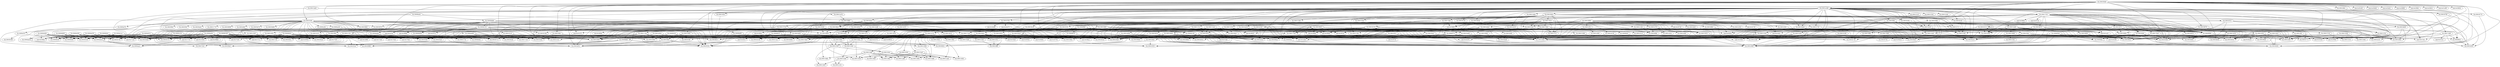 digraph code {
  "0x000200e8" [label="fcn.000200e8"];
  "0x000200e8" -> "0x0001ff04";
  "0x0001ff04" [label="fcn.0001ff04"];
  "0x000200e8" -> "0x00030c48";
  "0x00030c48" [label="unk.0x30c48"];
  "0x000200e8" -> "0x0001f46c";
  "0x0001f46c" [label="fcn.0001f46c"];
  "0x000200e8" -> "0x000284d4";
  "0x000284d4" [label="unk.0x284d4"];
  "0x000200e8" -> "0x00028a0c";
  "0x00028a0c" [label="unk.0x28a0c"];
  "0x000200e8" -> "0x000296c0";
  "0x000296c0" [label="fcn.000296c0"];
  "0x000200e8" -> "0x00028494";
  "0x00028494" [label="fcn.00028494"];
  "0x000200e8" -> "0x0002b934";
  "0x0002b934" [label="fcn.0002b934"];
  "0x000200e8" -> "0x0002b728";
  "0x0002b728" [label="fcn.0002b728"];
  "0x000200e8" -> "0x0002e5e8";
  "0x0002e5e8" [label="unk.0x2e5e8"];
  "0x000200e8" -> "0x0002c960";
  "0x0002c960" [label="fcn.0002c960"];
  "0x000200e8" -> "0x000171e0";
  "0x000171e0" [label="fcn.000171e0"];
  "0x000200e8" -> "0x0002ce60";
  "0x0002ce60" [label="fcn.0002ce60"];
  "0x000200e8" -> "0x000299f4";
  "0x000299f4" [label="unk.0x299f4"];
  "0x000200e8" -> "0x00029390";
  "0x00029390" [label="fcn.00029390"];
  "0x000200e8" -> "0x0001fd60";
  "0x0001fd60" [label="fcn.0001fd60"];
  "0x000200e8" -> "0x0001f6d4";
  "0x0001f6d4" [label="fcn.0001f6d4"];
  "0x000200e8" -> "0x0003210c";
  "0x0003210c" [label="fcn.0003210c"];
  "0x000200e8" -> "0x0002f660";
  "0x0002f660" [label="fcn.0002f660"];
  "0x000200e8" -> "0x0003377c";
  "0x0003377c" [label="fcn.0003377c"];
  "0x000200e8" -> "0x0002c8a0";
  "0x0002c8a0" [label="fcn.0002c8a0"];
  "0x000200e8" -> "0x0002cc88";
  "0x0002cc88" [label="fcn.0002cc88"];
  "0x000200e8" -> "0x00029a24";
  "0x00029a24" [label="fcn.00029a24"];
  "0x000200e8" -> "0x00028888";
  "0x00028888" [label="unk.0x28888"];
  "0x000200e8" -> "0x00028b7c";
  "0x00028b7c" [label="fcn.00028b7c"];
  "0x000200e8" -> "0x00032570";
  "0x00032570" [label="unk.0x32570"];
  "0x000200e8" -> "0x000311bc";
  "0x000311bc" [label="unk.0x311bc"];
  "0x000200e8" -> "0x000209dc";
  "0x000209dc" [label="unk.0x209dc"];
  "0x000200e8" -> "0x000101f0";
  "0x000101f0" [label="fcn.000101f0"];
  "0x000200e8" -> "0x0001f49c";
  "0x0001f49c" [label="fcn.0001f49c"];
  "0x000200e8" -> "0x00020014";
  "0x00020014" [label="fcn.00020014"];
  "0x000200e8" -> "0x000326a8";
  "0x000326a8" [label="fcn.000326a8"];
  "0x000200e8" -> "0x00028b3c";
  "0x00028b3c" [label="unk.0x28b3c"];
  "0x000200e8" -> "0x0001a5d8";
  "0x0001a5d8" [label="fcn.0001a5d8"];
  "0x000200e8" -> "0x0002c940";
  "0x0002c940" [label="fcn.0002c940"];
  "0x000200e8" -> "0x00031a98";
  "0x00031a98" [label="unk.0x31a98"];
  "0x000200e8" -> "0x00032800";
  "0x00032800" [label="fcn.00032800"];
  "0x000200e8" -> "0x00028604";
  "0x00028604" [label="unk.0x28604"];
  "0x0000ab54" [label="fcn.0000ab54"];
  "0x0000ab54" -> "0x0000aacc";
  "0x0000aacc" [label="fcn.0000aacc"];
  "0x0000ab54" -> "0x00027ecc";
  "0x00027ecc" [label="fcn.00027ecc"];
  "0x0000ab84" [label="fcn.0000ab84"];
  "0x0000ab84" -> "0x0003210c";
  "0x0003210c" [label="fcn.0003210c"];
  "0x0000ab84" -> "0x000285b8";
  "0x000285b8" [label="fcn.000285b8"];
  "0x0000ab84" -> "0x000326a8";
  "0x000326a8" [label="fcn.000326a8"];
  "0x0000ab84" -> "0x0002871c";
  "0x0002871c" [label="fcn.0002871c"];
  "0x0000ab84" -> "0x000317dc";
  "0x000317dc" [label="fcn.000317dc"];
  "0x0000af10" [label="fcn.0000af10"];
  "0x0000af10" -> "0x00030140";
  "0x00030140" [label="fcn.00030140"];
  "0x0000af10" -> "0x00030280";
  "0x00030280" [label="fcn.00030280"];
  "0x0000b148" [label="fcn.0000b148"];
  "0x0000b148" -> "0x0002c8a0";
  "0x0002c8a0" [label="fcn.0002c8a0"];
  "0x0000b148" -> "0x0002cb54";
  "0x0002cb54" [label="fcn.0002cb54"];
  "0x0000b148" -> "0x0002c960";
  "0x0002c960" [label="fcn.0002c960"];
  "0x0000b148" -> "0x0002c880";
  "0x0002c880" [label="fcn.0002c880"];
  "0x0000b0d0" [label="fcn.0000b0d0"];
  "0x0000b0d0" -> "0x0000b04c";
  "0x0000b04c" [label="fcn.0000b04c"];
  "0x0000b228" [label="fcn.0000b228"];
  "0x0000b228" -> "0x0002c8a0";
  "0x0002c8a0" [label="fcn.0002c8a0"];
  "0x0000b228" -> "0x0002cb54";
  "0x0002cb54" [label="fcn.0002cb54"];
  "0x0000b228" -> "0x0002c960";
  "0x0002c960" [label="fcn.0002c960"];
  "0x0000b228" -> "0x0002e92c";
  "0x0002e92c" [label="fcn.0002e92c"];
  "0x0000b228" -> "0x0002c880";
  "0x0002c880" [label="fcn.0002c880"];
  "0x0000b228" -> "0x0000b148";
  "0x0000b148" [label="fcn.0000b148"];
  "0x0000b228" -> "0x0002f5b8";
  "0x0002f5b8" [label="fcn.0002f5b8"];
  "0x0000b228" -> "0x00030f88";
  "0x00030f88" [label="fcn.00030f88"];
  "0x0000b228" -> "0x0000b084";
  "0x0000b084" [label="fcn.0000b084"];
  "0x0000b228" -> "0x0000b0d0";
  "0x0000b0d0" [label="fcn.0000b0d0"];
  "0x0000b228" -> "0x0002f570";
  "0x0002f570" [label="fcn.0002f570"];
  "0x0000b228" -> "0x0002f4e8";
  "0x0002f4e8" [label="fcn.0002f4e8"];
  "0x0000b228" -> "0x0002933c";
  "0x0002933c" [label="fcn.0002933c"];
  "0x0000b228" -> "0x0002d104";
  "0x0002d104" [label="unk.0x2d104"];
  "0x0000b228" -> "0x00029984";
  "0x00029984" [label="unk.0x29984"];
  "0x0000b228" -> "0x00032800";
  "0x00032800" [label="fcn.00032800"];
  "0x0000b228" -> "0x000282dc";
  "0x000282dc" [label="fcn.000282dc"];
  "0x0000b228" -> "0x000297cc";
  "0x000297cc" [label="unk.0x297cc"];
  "0x0000b228" -> "0x000317dc";
  "0x000317dc" [label="fcn.000317dc"];
  "0x0000bdf0" [label="fcn.0000bdf0"];
  "0x0000bdf0" -> "0x0002e92c";
  "0x0002e92c" [label="fcn.0002e92c"];
  "0x0000bdf0" -> "0x0002ef14";
  "0x0002ef14" [label="unk.0x2ef14"];
  "0x0000bdf0" -> "0x0002c880";
  "0x0002c880" [label="fcn.0002c880"];
  "0x0000b8d8" [label="fcn.0000b8d8"];
  "0x0000b8d8" -> "0x0002c8a0";
  "0x0002c8a0" [label="fcn.0002c8a0"];
  "0x0000b8d8" -> "0x0000b148";
  "0x0000b148" [label="fcn.0000b148"];
  "0x0000b8d8" -> "0x00030fa0";
  "0x00030fa0" [label="fcn.00030fa0"];
  "0x0000b8d8" -> "0x0002cb54";
  "0x0002cb54" [label="fcn.0002cb54"];
  "0x0000b8d8" -> "0x0002c960";
  "0x0002c960" [label="fcn.0002c960"];
  "0x0000b8d8" -> "0x00030f88";
  "0x00030f88" [label="fcn.00030f88"];
  "0x0000b8d8" -> "0x0002f5b8";
  "0x0002f5b8" [label="fcn.0002f5b8"];
  "0x0000b8d8" -> "0x0000b084";
  "0x0000b084" [label="fcn.0000b084"];
  "0x0000b8d8" -> "0x0000b0d0";
  "0x0000b0d0" [label="fcn.0000b0d0"];
  "0x0000b8d8" -> "0x0002f570";
  "0x0002f570" [label="fcn.0002f570"];
  "0x0000b8d8" -> "0x000326a8";
  "0x000326a8" [label="fcn.000326a8"];
  "0x0000b8d8" -> "0x0000b228";
  "0x0000b228" [label="fcn.0000b228"];
  "0x0000b8d8" -> "0x0002f4e8";
  "0x0002f4e8" [label="fcn.0002f4e8"];
  "0x0000b8d8" -> "0x0002933c";
  "0x0002933c" [label="fcn.0002933c"];
  "0x0000b8d8" -> "0x0002d104";
  "0x0002d104" [label="unk.0x2d104"];
  "0x0000b8d8" -> "0x00029984";
  "0x00029984" [label="unk.0x29984"];
  "0x0000b8d8" -> "0x00032800";
  "0x00032800" [label="fcn.00032800"];
  "0x0000b8d8" -> "0x000297cc";
  "0x000297cc" [label="unk.0x297cc"];
  "0x0000b8d8" -> "0x000317dc";
  "0x000317dc" [label="fcn.000317dc"];
  "0x0000ab28" [label="fcn.0000ab28"];
  "0x0000ab28" -> "0x0000aacc";
  "0x0000aacc" [label="fcn.0000aacc"];
  "0x0000ab28" -> "0x0002e92c";
  "0x0002e92c" [label="fcn.0002e92c"];
  "0x0000f4fc" [label="fcn.0000f4fc"];
  "0x0000f4fc" -> "0x00028494";
  "0x00028494" [label="fcn.00028494"];
  "0x0000f56c" [label="fcn.0000f56c"];
  "0x0000f56c" -> "0x0002c960";
  "0x0002c960" [label="fcn.0002c960"];
  "0x0000f92c" [label="fcn.0000f92c"];
  "0x0000f92c" -> "0x0002c850";
  "0x0002c850" [label="fcn.0002c850"];
  "0x00010fe4" [label="fcn.00010fe4"];
  "0x00010fe4" -> "0x0002863c";
  "0x0002863c" [label="fcn.0002863c"];
  "0x00010fe4" -> "0x0002f0e0";
  "0x0002f0e0" [label="fcn.0002f0e0"];
  "0x00010fe4" -> "0x0002933c";
  "0x0002933c" [label="fcn.0002933c"];
  "0x00010fe4" -> "0x00028988";
  "0x00028988" [label="fcn.00028988"];
  "0x00010fe4" -> "0x0002f1dc";
  "0x0002f1dc" [label="fcn.0002f1dc"];
  "0x0000fb88" [label="fcn.0000fb88"];
  "0x0000fb88" -> "0x0002863c";
  "0x0002863c" [label="fcn.0002863c"];
  "0x0000fb88" -> "0x0002f0e0";
  "0x0002f0e0" [label="fcn.0002f0e0"];
  "0x0000fb88" -> "0x0002933c";
  "0x0002933c" [label="fcn.0002933c"];
  "0x0000fb88" -> "0x00028988";
  "0x00028988" [label="fcn.00028988"];
  "0x0000fb88" -> "0x0002f1dc";
  "0x0002f1dc" [label="fcn.0002f1dc"];
  "0x0000fb20" [label="fcn.0000fb20"];
  "0x0000fb20" -> "0x000299d0";
  "0x000299d0" [label="fcn.000299d0"];
  "0x0000fb20" -> "0x0002c960";
  "0x0002c960" [label="fcn.0002c960"];
  "0x0000fb20" -> "0x0002f42c";
  "0x0002f42c" [label="fcn.0002f42c"];
  "0x0000fe4c" [label="fcn.0000fe4c"];
  "0x0000fe4c" -> "0x0002b728";
  "0x0002b728" [label="fcn.0002b728"];
  "0x00015924" [label="fcn.00015924"];
  "0x00015924" -> "0x0002b728";
  "0x0002b728" [label="fcn.0002b728"];
  "0x0000af74" [label="fcn.0000af74"];
  "0x0000af74" -> "0x0000af10";
  "0x0000af10" [label="fcn.0000af10"];
  "0x0000e428" [label="fcn.0000e428"];
  "0x0000e428" -> "0x00030140";
  "0x00030140" [label="fcn.00030140"];
  "0x0000e428" -> "0x0000ab54";
  "0x0000ab54" [label="fcn.0000ab54"];
  "0x0000e428" -> "0x0002f5b8";
  "0x0002f5b8" [label="fcn.0002f5b8"];
  "0x0000e428" -> "0x0002f570";
  "0x0002f570" [label="fcn.0002f570"];
  "0x0000e428" -> "0x0000f408";
  "0x0000f408" [label="fcn.0000f408"];
  "0x0000e428" -> "0x0000f458";
  "0x0000f458" [label="fcn.0000f458"];
  "0x0000e428" -> "0x0002f4e8";
  "0x0002f4e8" [label="fcn.0002f4e8"];
  "0x0000e428" -> "0x000207f0";
  "0x000207f0" [label="fcn.000207f0"];
  "0x0000e428" -> "0x0002084c";
  "0x0002084c" [label="unk.0x2084c"];
  "0x0000e428" -> "0x00032800";
  "0x00032800" [label="fcn.00032800"];
  "0x0000e914" [label="fcn.0000e914"];
  "0x0000e914" -> "0x00030140";
  "0x00030140" [label="fcn.00030140"];
  "0x0000e914" -> "0x0000ab54";
  "0x0000ab54" [label="fcn.0000ab54"];
  "0x0000e914" -> "0x00021720";
  "0x00021720" [label="unk.0x21720"];
  "0x0000e914" -> "0x00021658";
  "0x00021658" [label="unk.0x21658"];
  "0x0000e914" -> "0x0002f5b8";
  "0x0002f5b8" [label="fcn.0002f5b8"];
  "0x0000e914" -> "0x0002f570";
  "0x0002f570" [label="fcn.0002f570"];
  "0x0000e914" -> "0x00027ca4";
  "0x00027ca4" [label="unk.0x27ca4"];
  "0x0000e914" -> "0x0000f408";
  "0x0000f408" [label="fcn.0000f408"];
  "0x0000e914" -> "0x0000f458";
  "0x0000f458" [label="fcn.0000f458"];
  "0x0000e914" -> "0x0002f4e8";
  "0x0002f4e8" [label="fcn.0002f4e8"];
  "0x0000e914" -> "0x000207f0";
  "0x000207f0" [label="fcn.000207f0"];
  "0x0000e914" -> "0x00032800";
  "0x00032800" [label="fcn.00032800"];
  "0x0000ed4c" [label="fcn.0000ed4c"];
  "0x0000ed4c" -> "0x00030140";
  "0x00030140" [label="fcn.00030140"];
  "0x0000ed4c" -> "0x0000ab54";
  "0x0000ab54" [label="fcn.0000ab54"];
  "0x0000ed4c" -> "0x0000aacc";
  "0x0000aacc" [label="fcn.0000aacc"];
  "0x0000ed4c" -> "0x00021720";
  "0x00021720" [label="unk.0x21720"];
  "0x0000ed4c" -> "0x00021658";
  "0x00021658" [label="unk.0x21658"];
  "0x0000ed4c" -> "0x00032890";
  "0x00032890" [label="fcn.00032890"];
  "0x0000ed4c" -> "0x0002171c";
  "0x0002171c" [label="unk.0x2171c"];
  "0x0000ed4c" -> "0x000329b0";
  "0x000329b0" [label="fcn.000329b0"];
  "0x0000ed4c" -> "0x00032800";
  "0x00032800" [label="fcn.00032800"];
  "0x0000ed4c" -> "0x00027e50";
  "0x00027e50" [label="unk.0x27e50"];
  "0x0000ed4c" -> "0x00027ca4";
  "0x00027ca4" [label="unk.0x27ca4"];
  "0x0000ed4c" -> "0x0002e92c";
  "0x0002e92c" [label="fcn.0002e92c"];
  "0x0000ed4c" -> "0x00027bb4";
  "0x00027bb4" [label="fcn.00027bb4"];
  "0x0000ed4c" -> "0x0002f5b8";
  "0x0002f5b8" [label="fcn.0002f5b8"];
  "0x0000ed4c" -> "0x0002f570";
  "0x0002f570" [label="fcn.0002f570"];
  "0x0000ed4c" -> "0x000208b0";
  "0x000208b0" [label="unk.0x208b0"];
  "0x0000ed4c" -> "0x0000f408";
  "0x0000f408" [label="fcn.0000f408"];
  "0x0000ed4c" -> "0x0000f458";
  "0x0000f458" [label="fcn.0000f458"];
  "0x0000ed4c" -> "0x0002f4e8";
  "0x0002f4e8" [label="fcn.0002f4e8"];
  "0x0000ed4c" -> "0x000207f0";
  "0x000207f0" [label="fcn.000207f0"];
  "0x0000e1ac" [label="fcn.0000e1ac"];
  "0x0000e1ac" -> "0x00030140";
  "0x00030140" [label="fcn.00030140"];
  "0x0000e1ac" -> "0x0000ab54";
  "0x0000ab54" [label="fcn.0000ab54"];
  "0x0000e1ac" -> "0x000207f0";
  "0x000207f0" [label="fcn.000207f0"];
  "0x0000e1ac" -> "0x0002f5b8";
  "0x0002f5b8" [label="fcn.0002f5b8"];
  "0x0000e1ac" -> "0x0002f058";
  "0x0002f058" [label="unk.0x2f058"];
  "0x0000e1ac" -> "0x0002f0e0";
  "0x0002f0e0" [label="fcn.0002f0e0"];
  "0x0000e1ac" -> "0x0002f42c";
  "0x0002f42c" [label="fcn.0002f42c"];
  "0x0000e1ac" -> "0x0002084c";
  "0x0002084c" [label="unk.0x2084c"];
  "0x0000db00" [label="fcn.0000db00"];
  "0x0000db00" -> "0x00030140";
  "0x00030140" [label="fcn.00030140"];
  "0x0000db00" -> "0x0000ab54";
  "0x0000ab54" [label="fcn.0000ab54"];
  "0x0000db00" -> "0x0000ab28";
  "0x0000ab28" [label="fcn.0000ab28"];
  "0x0000db00" -> "0x0002f5b8";
  "0x0002f5b8" [label="fcn.0002f5b8"];
  "0x0000db00" -> "0x0002f570";
  "0x0002f570" [label="fcn.0002f570"];
  "0x0000db00" -> "0x000207f0";
  "0x000207f0" [label="fcn.000207f0"];
  "0x0000db00" -> "0x0000f408";
  "0x0000f408" [label="fcn.0000f408"];
  "0x0000db00" -> "0x0000f458";
  "0x0000f458" [label="fcn.0000f458"];
  "0x0000db00" -> "0x0002f4e8";
  "0x0002f4e8" [label="fcn.0002f4e8"];
  "0x0000db00" -> "0x00032800";
  "0x00032800" [label="fcn.00032800"];
  "0x0000d408" [label="fcn.0000d408"];
  "0x0000d408" -> "0x00030140";
  "0x00030140" [label="fcn.00030140"];
  "0x0000d408" -> "0x0000ab54";
  "0x0000ab54" [label="fcn.0000ab54"];
  "0x0000d408" -> "0x0000ab28";
  "0x0000ab28" [label="fcn.0000ab28"];
  "0x0000d408" -> "0x0002f5b8";
  "0x0002f5b8" [label="fcn.0002f5b8"];
  "0x0000d408" -> "0x0002f570";
  "0x0002f570" [label="fcn.0002f570"];
  "0x0000d408" -> "0x000207f0";
  "0x000207f0" [label="fcn.000207f0"];
  "0x0000d408" -> "0x0002084c";
  "0x0002084c" [label="unk.0x2084c"];
  "0x0000d408" -> "0x0000f408";
  "0x0000f408" [label="fcn.0000f408"];
  "0x0000d408" -> "0x0000f458";
  "0x0000f458" [label="fcn.0000f458"];
  "0x0000d408" -> "0x0002f4e8";
  "0x0002f4e8" [label="fcn.0002f4e8"];
  "0x0000d408" -> "0x00032800";
  "0x00032800" [label="fcn.00032800"];
  "0x0000cc54" [label="fcn.0000cc54"];
  "0x0000cc54" -> "0x00030140";
  "0x00030140" [label="fcn.00030140"];
  "0x0000cc54" -> "0x0000ab54";
  "0x0000ab54" [label="fcn.0000ab54"];
  "0x0000cc54" -> "0x0002f5b8";
  "0x0002f5b8" [label="fcn.0002f5b8"];
  "0x0000cc54" -> "0x0002f570";
  "0x0002f570" [label="fcn.0002f570"];
  "0x0000cc54" -> "0x000283a0";
  "0x000283a0" [label="fcn.000283a0"];
  "0x0000cc54" -> "0x0002f0e0";
  "0x0002f0e0" [label="fcn.0002f0e0"];
  "0x0000cc54" -> "0x00028b7c";
  "0x00028b7c" [label="fcn.00028b7c"];
  "0x0000cc54" -> "0x0002f360";
  "0x0002f360" [label="unk.0x2f360"];
  "0x0000cc54" -> "0x00032800";
  "0x00032800" [label="fcn.00032800"];
  "0x0000cc54" -> "0x000207f0";
  "0x000207f0" [label="fcn.000207f0"];
  "0x0000cc54" -> "0x0002f808";
  "0x0002f808" [label="fcn.0002f808"];
  "0x0000cc54" -> "0x0002084c";
  "0x0002084c" [label="unk.0x2084c"];
  "0x0000cc54" -> "0x0000f408";
  "0x0000f408" [label="fcn.0000f408"];
  "0x0000cc54" -> "0x0000f458";
  "0x0000f458" [label="fcn.0000f458"];
  "0x0000cc54" -> "0x0002f4e8";
  "0x0002f4e8" [label="fcn.0002f4e8"];
  "0x0000c638" [label="fcn.0000c638"];
  "0x0000c638" -> "0x00030140";
  "0x00030140" [label="fcn.00030140"];
  "0x0000c638" -> "0x0000ab54";
  "0x0000ab54" [label="fcn.0000ab54"];
  "0x0000c638" -> "0x0002f5b8";
  "0x0002f5b8" [label="fcn.0002f5b8"];
  "0x0000c638" -> "0x0002f570";
  "0x0002f570" [label="fcn.0002f570"];
  "0x0000c638" -> "0x000207f0";
  "0x000207f0" [label="fcn.000207f0"];
  "0x0000c638" -> "0x0000f408";
  "0x0000f408" [label="fcn.0000f408"];
  "0x0000c638" -> "0x0000f458";
  "0x0000f458" [label="fcn.0000f458"];
  "0x0000c638" -> "0x0002f4e8";
  "0x0002f4e8" [label="fcn.0002f4e8"];
  "0x0000c638" -> "0x0002084c";
  "0x0002084c" [label="unk.0x2084c"];
  "0x0000c638" -> "0x00032800";
  "0x00032800" [label="fcn.00032800"];
  "0x0000bfa4" [label="fcn.0000bfa4"];
  "0x0000bfa4" -> "0x00030140";
  "0x00030140" [label="fcn.00030140"];
  "0x0000bfa4" -> "0x0000ab54";
  "0x0000ab54" [label="fcn.0000ab54"];
  "0x0000bfa4" -> "0x0002f5b8";
  "0x0002f5b8" [label="fcn.0002f5b8"];
  "0x0000bfa4" -> "0x0002f570";
  "0x0002f570" [label="fcn.0002f570"];
  "0x0000bfa4" -> "0x000207f0";
  "0x000207f0" [label="fcn.000207f0"];
  "0x0000bfa4" -> "0x00027ca4";
  "0x00027ca4" [label="unk.0x27ca4"];
  "0x0000bfa4" -> "0x0000f408";
  "0x0000f408" [label="fcn.0000f408"];
  "0x0000bfa4" -> "0x0000f458";
  "0x0000f458" [label="fcn.0000f458"];
  "0x0000bfa4" -> "0x0002f4e8";
  "0x0002f4e8" [label="fcn.0002f4e8"];
  "0x0000bfa4" -> "0x0002084c";
  "0x0002084c" [label="unk.0x2084c"];
  "0x0000bfa4" -> "0x00032800";
  "0x00032800" [label="fcn.00032800"];
  "0x00008d3c" [label="fcn.00008d3c"];
  "0x00008d3c" -> "0x0000aacc";
  "0x0000aacc" [label="fcn.0000aacc"];
  "0x00008d3c" -> "0x0000ab54";
  "0x0000ab54" [label="fcn.0000ab54"];
  "0x00008d3c" -> "0x0002c8a0";
  "0x0002c8a0" [label="fcn.0002c8a0"];
  "0x00008d3c" -> "0x00027bb4";
  "0x00027bb4" [label="fcn.00027bb4"];
  "0x00008d3c" -> "0x00021720";
  "0x00021720" [label="unk.0x21720"];
  "0x00008d3c" -> "0x00030140";
  "0x00030140" [label="fcn.00030140"];
  "0x00008d3c" -> "0x000282dc";
  "0x000282dc" [label="fcn.000282dc"];
  "0x00008d3c" -> "0x00027cc8";
  "0x00027cc8" [label="fcn.00027cc8"];
  "0x00008d3c" -> "0x0002c890";
  "0x0002c890" [label="unk.0x2c890"];
  "0x00008d3c" -> "0x000207f0";
  "0x000207f0" [label="fcn.000207f0"];
  "0x00008d3c" -> "0x00028b7c";
  "0x00028b7c" [label="fcn.00028b7c"];
  "0x00008d3c" -> "0x00032800";
  "0x00032800" [label="fcn.00032800"];
  "0x00008d3c" -> "0x0002f5b8";
  "0x0002f5b8" [label="fcn.0002f5b8"];
  "0x00008d3c" -> "0x000283a0";
  "0x000283a0" [label="fcn.000283a0"];
  "0x00008d3c" -> "0x0002f570";
  "0x0002f570" [label="fcn.0002f570"];
  "0x00008d3c" -> "0x0002f0e0";
  "0x0002f0e0" [label="fcn.0002f0e0"];
  "0x00008d3c" -> "0x00028988";
  "0x00028988" [label="fcn.00028988"];
  "0x00008d3c" -> "0x0002f1dc";
  "0x0002f1dc" [label="fcn.0002f1dc"];
  "0x00008d3c" -> "0x00027cfc";
  "0x00027cfc" [label="fcn.00027cfc"];
  "0x00008d3c" -> "0x00021658";
  "0x00021658" [label="unk.0x21658"];
  "0x00008d3c" -> "0x0002171c";
  "0x0002171c" [label="unk.0x2171c"];
  "0x00008d3c" -> "0x00027d20";
  "0x00027d20" [label="unk.0x27d20"];
  "0x00008d3c" -> "0x00027c48";
  "0x00027c48" [label="unk.0x27c48"];
  "0x00008d3c" -> "0x0002f42c";
  "0x0002f42c" [label="fcn.0002f42c"];
  "0x00008d3c" -> "0x0002933c";
  "0x0002933c" [label="fcn.0002933c"];
  "0x00008d3c" -> "0x0002f2a8";
  "0x0002f2a8" [label="fcn.0002f2a8"];
  "0x00008d3c" -> "0x00027de4";
  "0x00027de4" [label="unk.0x27de4"];
  "0x00008d3c" -> "0x00027ecc";
  "0x00027ecc" [label="fcn.00027ecc"];
  "0x00008d3c" -> "0x00027e50";
  "0x00027e50" [label="unk.0x27e50"];
  "0x00008d3c" -> "0x00027bdc";
  "0x00027bdc" [label="unk.0x27bdc"];
  "0x00008d3c" -> "0x000326a8";
  "0x000326a8" [label="fcn.000326a8"];
  "0x00008d3c" -> "0x0002c880";
  "0x0002c880" [label="fcn.0002c880"];
  "0x0000be4c" [label="fcn.0000be4c"];
  "0x0000be4c" -> "0x0000aacc";
  "0x0000aacc" [label="fcn.0000aacc"];
  "0x0000be4c" -> "0x0000ab54";
  "0x0000ab54" [label="fcn.0000ab54"];
  "0x0000be4c" -> "0x0000bdf0";
  "0x0000bdf0" [label="fcn.0000bdf0"];
  "0x0000be4c" -> "0x0000b8d8";
  "0x0000b8d8" [label="fcn.0000b8d8"];
  "0x000081d0" [label="fcn.000081d0"];
  "0x000081d0" -> "0x0000aacc";
  "0x0000aacc" [label="fcn.0000aacc"];
  "0x000081d0" -> "0x0000ab54";
  "0x0000ab54" [label="fcn.0000ab54"];
  "0x000081d0" -> "0x00027bb4";
  "0x00027bb4" [label="fcn.00027bb4"];
  "0x000081d0" -> "0x00030140";
  "0x00030140" [label="fcn.00030140"];
  "0x000081d0" -> "0x000282dc";
  "0x000282dc" [label="fcn.000282dc"];
  "0x000081d0" -> "0x00027cc8";
  "0x00027cc8" [label="fcn.00027cc8"];
  "0x000081d0" -> "0x000207f0";
  "0x000207f0" [label="fcn.000207f0"];
  "0x000081d0" -> "0x00028b7c";
  "0x00028b7c" [label="fcn.00028b7c"];
  "0x000081d0" -> "0x00028988";
  "0x00028988" [label="fcn.00028988"];
  "0x000081d0" -> "0x0002f1dc";
  "0x0002f1dc" [label="fcn.0002f1dc"];
  "0x000081d0" -> "0x00032800";
  "0x00032800" [label="fcn.00032800"];
  "0x000081d0" -> "0x0002f5b8";
  "0x0002f5b8" [label="fcn.0002f5b8"];
  "0x000081d0" -> "0x000283a0";
  "0x000283a0" [label="fcn.000283a0"];
  "0x000081d0" -> "0x0002f570";
  "0x0002f570" [label="fcn.0002f570"];
  "0x000081d0" -> "0x0002f0e0";
  "0x0002f0e0" [label="fcn.0002f0e0"];
  "0x000081d0" -> "0x0002c8a0";
  "0x0002c8a0" [label="fcn.0002c8a0"];
  "0x000081d0" -> "0x00027cfc";
  "0x00027cfc" [label="fcn.00027cfc"];
  "0x000081d0" -> "0x000208b0";
  "0x000208b0" [label="unk.0x208b0"];
  "0x000081d0" -> "0x0002f42c";
  "0x0002f42c" [label="fcn.0002f42c"];
  "0x000081d0" -> "0x00021720";
  "0x00021720" [label="unk.0x21720"];
  "0x000081d0" -> "0x00021658";
  "0x00021658" [label="unk.0x21658"];
  "0x000081d0" -> "0x0002171c";
  "0x0002171c" [label="unk.0x2171c"];
  "0x000081d0" -> "0x00027d20";
  "0x00027d20" [label="unk.0x27d20"];
  "0x0000f71c" [label="fcn.0000f71c"];
  "0x0000f71c" -> "0x00028b7c";
  "0x00028b7c" [label="fcn.00028b7c"];
  "0x0000f71c" -> "0x00028494";
  "0x00028494" [label="fcn.00028494"];
  "0x0000f71c" -> "0x000296c0";
  "0x000296c0" [label="fcn.000296c0"];
  "0x0000f71c" -> "0x0002b934";
  "0x0002b934" [label="fcn.0002b934"];
  "0x0000f71c" -> "0x0002c960";
  "0x0002c960" [label="fcn.0002c960"];
  "0x0000f71c" -> "0x0000f56c";
  "0x0000f56c" [label="fcn.0000f56c"];
  "0x0000f71c" -> "0x000315ac";
  "0x000315ac" [label="fcn.000315ac"];
  "0x0000f71c" -> "0x0002c880";
  "0x0002c880" [label="fcn.0002c880"];
  "0x0000f71c" -> "0x00029390";
  "0x00029390" [label="fcn.00029390"];
  "0x0000f71c" -> "0x0000f4fc";
  "0x0000f4fc" [label="fcn.0000f4fc"];
  "0x0000f71c" -> "0x0002c8a0";
  "0x0002c8a0" [label="fcn.0002c8a0"];
  "0x0000f71c" -> "0x00027bb4";
  "0x00027bb4" [label="fcn.00027bb4"];
  "0x0000f998" [label="fcn.0000f998"];
  "0x0000f998" -> "0x0002c960";
  "0x0002c960" [label="fcn.0002c960"];
  "0x0000f998" -> "0x0000f92c";
  "0x0000f92c" [label="fcn.0000f92c"];
  "0x000101c0" [label="fcn.000101c0"];
  "0x000101c0" -> "0x00032800";
  "0x00032800" [label="fcn.00032800"];
  "0x000101c0" -> "0x000326a8";
  "0x000326a8" [label="fcn.000326a8"];
  "0x0000ac8c" [label="fcn.0000ac8c"];
  "0x0000ac8c" -> "0x0002871c";
  "0x0002871c" [label="fcn.0002871c"];
  "0x0000acf4" [label="fcn.0000acf4"];
  "0x0000acf4" -> "0x00030140";
  "0x00030140" [label="fcn.00030140"];
  "0x0000acf4" -> "0x00027ca4";
  "0x00027ca4" [label="unk.0x27ca4"];
  "0x0000acf4" -> "0x0002933c";
  "0x0002933c" [label="fcn.0002933c"];
  "0x0000acf4" -> "0x0000ab84";
  "0x0000ab84" [label="fcn.0000ab84"];
  "0x0000acf4" -> "0x000308a4";
  "0x000308a4" [label="fcn.000308a4"];
  "0x00010a00" [label="fcn.00010a00"];
  "0x00010a00" -> "0x0002c960";
  "0x0002c960" [label="fcn.0002c960"];
  "0x00010a00" -> "0x0002cb78";
  "0x0002cb78" [label="unk.0x2cb78"];
  "0x00010a00" -> "0x0002ca64";
  "0x0002ca64" [label="unk.0x2ca64"];
  "0x00010a00" -> "0x0002cc88";
  "0x0002cc88" [label="fcn.0002cc88"];
  "0x00010a00" -> "0x0002cb54";
  "0x0002cb54" [label="fcn.0002cb54"];
  "0x00010a00" -> "0x0002ce10";
  "0x0002ce10" [label="fcn.0002ce10"];
  "0x00010a00" -> "0x0002b728";
  "0x0002b728" [label="fcn.0002b728"];
  "0x00010eac" [label="fcn.00010eac"];
  "0x00010eac" -> "0x0002b728";
  "0x0002b728" [label="fcn.0002b728"];
  "0x00010eac" -> "0x0002ef14";
  "0x0002ef14" [label="unk.0x2ef14"];
  "0x00010eac" -> "0x0002e5e8";
  "0x0002e5e8" [label="unk.0x2e5e8"];
  "0x00010eac" -> "0x0002cb54";
  "0x0002cb54" [label="fcn.0002cb54"];
  "0x0001116c" [label="fcn.0001116c"];
  "0x0001116c" -> "0x0002f5b8";
  "0x0002f5b8" [label="fcn.0002f5b8"];
  "0x0001116c" -> "0x0002e270";
  "0x0002e270" [label="unk.0x2e270"];
  "0x0001116c" -> "0x000283a0";
  "0x000283a0" [label="fcn.000283a0"];
  "0x0001116c" -> "0x00010fe4";
  "0x00010fe4" [label="fcn.00010fe4"];
  "0x0001116c" -> "0x0002933c";
  "0x0002933c" [label="fcn.0002933c"];
  "0x0001116c" -> "0x0002f1dc";
  "0x0002f1dc" [label="fcn.0002f1dc"];
  "0x0001116c" -> "0x00032800";
  "0x00032800" [label="fcn.00032800"];
  "0x0001116c" -> "0x00028814";
  "0x00028814" [label="unk.0x28814"];
  "0x00010dac" [label="fcn.00010dac"];
  "0x00010dac" -> "0x0002c8a0";
  "0x0002c8a0" [label="fcn.0002c8a0"];
  "0x00010dac" -> "0x00029a24";
  "0x00029a24" [label="fcn.00029a24"];
  "0x00010dac" -> "0x0002c960";
  "0x0002c960" [label="fcn.0002c960"];
  "0x00010dac" -> "0x00032920";
  "0x00032920" [label="fcn.00032920"];
  "0x00010c5c" [label="fcn.00010c5c"];
  "0x00010c5c" -> "0x0002c8a0";
  "0x0002c8a0" [label="fcn.0002c8a0"];
  "0x00010c5c" -> "0x000329b0";
  "0x000329b0" [label="fcn.000329b0"];
  "0x00010c5c" -> "0x0002ce60";
  "0x0002ce60" [label="fcn.0002ce60"];
  "0x00010c5c" -> "0x0002ca64";
  "0x0002ca64" [label="unk.0x2ca64"];
  "0x00010c5c" -> "0x000315ac";
  "0x000315ac" [label="fcn.000315ac"];
  "0x00010c5c" -> "0x000315e8";
  "0x000315e8" [label="unk.0x315e8"];
  "0x00010c5c" -> "0x0002cb54";
  "0x0002cb54" [label="fcn.0002cb54"];
  "0x00010c5c" -> "0x0002c960";
  "0x0002c960" [label="fcn.0002c960"];
  "0x00010954" [label="fcn.00010954"];
  "0x00010954" -> "0x0002c8a0";
  "0x0002c8a0" [label="fcn.0002c8a0"];
  "0x00010954" -> "0x000329b0";
  "0x000329b0" [label="fcn.000329b0"];
  "0x00010954" -> "0x00032800";
  "0x00032800" [label="fcn.00032800"];
  "0x00010ba4" [label="fcn.00010ba4"];
  "0x00010ba4" -> "0x00028bac";
  "0x00028bac" [label="unk.0x28bac"];
  "0x00010ba4" -> "0x0002c8a0";
  "0x0002c8a0" [label="fcn.0002c8a0"];
  "0x00010ba4" -> "0x00032890";
  "0x00032890" [label="fcn.00032890"];
  "0x00010ba4" -> "0x000329b0";
  "0x000329b0" [label="fcn.000329b0"];
  "0x00010ba4" -> "0x00032920";
  "0x00032920" [label="fcn.00032920"];
  "0x00010ba4" -> "0x00032800";
  "0x00032800" [label="fcn.00032800"];
  "0x000109d8" [label="fcn.000109d8"];
  "0x000109d8" -> "0x00028ad8";
  "0x00028ad8" [label="fcn.00028ad8"];
  "0x00011e48" [label="fcn.00011e48"];
  "0x00011e48" -> "0x00011c3c";
  "0x00011c3c" [label="fcn.00011c3c"];
  "0x00011e48" -> "0x00011dc0";
  "0x00011dc0" [label="fcn.00011dc0"];
  "0x000120c4" [label="fcn.000120c4"];
  "0x000120c4" -> "0x00011838";
  "0x00011838" [label="fcn.00011838"];
  "0x000120c4" -> "0x00011800";
  "0x00011800" [label="fcn.00011800"];
  "0x000120c4" -> "0x00011930";
  "0x00011930" [label="fcn.00011930"];
  "0x000120c4" -> "0x000119e0";
  "0x000119e0" [label="fcn.000119e0"];
  "0x000120c4" -> "0x00011ad4";
  "0x00011ad4" [label="fcn.00011ad4"];
  "0x000120c4" -> "0x00011b88";
  "0x00011b88" [label="fcn.00011b88"];
  "0x000120c4" -> "0x0001196c";
  "0x0001196c" [label="fcn.0001196c"];
  "0x0001230c" [label="fcn.0001230c"];
  "0x0001230c" -> "0x00011c3c";
  "0x00011c3c" [label="fcn.00011c3c"];
  "0x0001230c" -> "0x00011dc0";
  "0x00011dc0" [label="fcn.00011dc0"];
  "0x0001230c" -> "0x000120c4";
  "0x000120c4" [label="fcn.000120c4"];
  "0x000122dc" [label="fcn.000122dc"];
  "0x000122dc" -> "0x00011e48";
  "0x00011e48" [label="fcn.00011e48"];
  "0x000122dc" -> "0x000120c4";
  "0x000120c4" [label="fcn.000120c4"];
  "0x00012084" [label="fcn.00012084"];
  "0x00012084" -> "0x00011b88";
  "0x00011b88" [label="fcn.00011b88"];
  "0x00012030" [label="fcn.00012030"];
  "0x00012030" -> "0x00011ad4";
  "0x00011ad4" [label="fcn.00011ad4"];
  "0x00012030" -> "0x0001196c";
  "0x0001196c" [label="fcn.0001196c"];
  "0x000125e0" [label="fcn.000125e0"];
  "0x000125e0" -> "0x00011838";
  "0x00011838" [label="fcn.00011838"];
  "0x000125e0" -> "0x00011800";
  "0x00011800" [label="fcn.00011800"];
  "0x000125e0" -> "0x00011930";
  "0x00011930" [label="fcn.00011930"];
  "0x000125e0" -> "0x0001196c";
  "0x0001196c" [label="fcn.0001196c"];
  "0x000125e0" -> "0x00011b88";
  "0x00011b88" [label="fcn.00011b88"];
  "0x000125e0" -> "0x00011a88";
  "0x00011a88" [label="fcn.00011a88"];
  "0x000125e0" -> "0x00011ad4";
  "0x00011ad4" [label="fcn.00011ad4"];
  "0x00012ab8" [label="fcn.00012ab8"];
  "0x00012ab8" -> "0x000118b0";
  "0x000118b0" [label="fcn.000118b0"];
  "0x00012ab8" -> "0x00011e48";
  "0x00011e48" [label="fcn.00011e48"];
  "0x00012ab8" -> "0x00011800";
  "0x00011800" [label="fcn.00011800"];
  "0x00012ab8" -> "0x00011930";
  "0x00011930" [label="fcn.00011930"];
  "0x00012ab8" -> "0x00011a88";
  "0x00011a88" [label="fcn.00011a88"];
  "0x00012ab8" -> "0x0001196c";
  "0x0001196c" [label="fcn.0001196c"];
  "0x00012ab8" -> "0x00011b88";
  "0x00011b88" [label="fcn.00011b88"];
  "0x00012ab8" -> "0x000119e0";
  "0x000119e0" [label="fcn.000119e0"];
  "0x000128a4" [label="fcn.000128a4"];
  "0x000128a4" -> "0x00012084";
  "0x00012084" [label="fcn.00012084"];
  "0x000128a4" -> "0x0001230c";
  "0x0001230c" [label="fcn.0001230c"];
  "0x000128a4" -> "0x000122dc";
  "0x000122dc" [label="fcn.000122dc"];
  "0x000128a4" -> "0x00011930";
  "0x00011930" [label="fcn.00011930"];
  "0x00012844" [label="fcn.00012844"];
  "0x00012844" -> "0x0001230c";
  "0x0001230c" [label="fcn.0001230c"];
  "0x00012844" -> "0x000122dc";
  "0x000122dc" [label="fcn.000122dc"];
  "0x000135d8" [label="fcn.000135d8"];
  "0x000135d8" -> "0x00032920";
  "0x00032920" [label="fcn.00032920"];
  "0x00013620" [label="fcn.00013620"];
  "0x00013620" -> "0x000135d8";
  "0x000135d8" [label="fcn.000135d8"];
  "0x00013734" [label="fcn.00013734"];
  "0x00013734" -> "0x00028198";
  "0x00028198" [label="fcn.00028198"];
  "0x00013734" -> "0x0002809c";
  "0x0002809c" [label="unk.0x2809c"];
  "0x00013734" -> "0x00013620";
  "0x00013620" [label="fcn.00013620"];
  "0x00013734" -> "0x000135d8";
  "0x000135d8" [label="fcn.000135d8"];
  "0x00013860" [label="fcn.00013860"];
  "0x00013860" -> "0x000135d8";
  "0x000135d8" [label="fcn.000135d8"];
  "0x00013860" -> "0x00013620";
  "0x00013620" [label="fcn.00013620"];
  "0x00013860" -> "0x00013734";
  "0x00013734" [label="fcn.00013734"];
  "0x00013a78" [label="fcn.00013a78"];
  "0x00013a78" -> "0x00013860";
  "0x00013860" [label="fcn.00013860"];
  "0x00013c2c" [label="fcn.00013c2c"];
  "0x00013c2c" -> "0x00028988";
  "0x00028988" [label="fcn.00028988"];
  "0x00013c2c" -> "0x0002f2a8";
  "0x0002f2a8" [label="fcn.0002f2a8"];
  "0x0001357c" [label="fcn.0001357c"];
  "0x0001357c" -> "0x0002d080";
  "0x0002d080" [label="fcn.0002d080"];
  "0x00013d34" [label="fcn.00013d34"];
  "0x00013d34" -> "0x00032800";
  "0x00032800" [label="fcn.00032800"];
  "0x00013d34" -> "0x0002c8a0";
  "0x0002c8a0" [label="fcn.0002c8a0"];
  "0x0000fd10" [label="fcn.0000fd10"];
  "0x0000fd10" -> "0x0002f5b8";
  "0x0002f5b8" [label="fcn.0002f5b8"];
  "0x0000fd10" -> "0x0002cb54";
  "0x0002cb54" [label="fcn.0002cb54"];
  "0x0000fd10" -> "0x0002d138";
  "0x0002d138" [label="fcn.0002d138"];
  "0x0000fd10" -> "0x0002c880";
  "0x0002c880" [label="fcn.0002c880"];
  "0x0000fd10" -> "0x0000fb88";
  "0x0000fb88" [label="fcn.0000fb88"];
  "0x0000fd10" -> "0x0002f198";
  "0x0002f198" [label="fcn.0002f198"];
  "0x0000fd10" -> "0x0002ef14";
  "0x0002ef14" [label="unk.0x2ef14"];
  "0x0000fd10" -> "0x00032800";
  "0x00032800" [label="fcn.00032800"];
  "0x0000fd10" -> "0x0002e910";
  "0x0002e910" [label="fcn.0002e910"];
  "0x00013500" [label="fcn.00013500"];
  "0x00013500" -> "0x00013394";
  "0x00013394" [label="fcn.00013394"];
  "0x00013500" -> "0x00029a24";
  "0x00029a24" [label="fcn.00029a24"];
  "0x00013cd8" [label="fcn.00013cd8"];
  "0x00013cd8" -> "0x0002c8a0";
  "0x0002c8a0" [label="fcn.0002c8a0"];
  "0x00013cd8" -> "0x00013c2c";
  "0x00013c2c" [label="fcn.00013c2c"];
  "0x00013cd8" -> "0x0001357c";
  "0x0001357c" [label="fcn.0001357c"];
  "0x00013d70" [label="fcn.00013d70"];
  "0x00013d70" -> "0x00013d34";
  "0x00013d34" [label="fcn.00013d34"];
  "0x00010168" [label="fcn.00010168"];
  "0x00010168" -> "0x0002b728";
  "0x0002b728" [label="fcn.0002b728"];
  "0x00013ab0" [label="fcn.00013ab0"];
  "0x00013ab0" -> "0x000207f0";
  "0x000207f0" [label="fcn.000207f0"];
  "0x00013ab0" -> "0x00013a78";
  "0x00013a78" [label="fcn.00013a78"];
  "0x0000ff48" [label="fcn.0000ff48"];
  "0x0000ff48" -> "0x0002f5b8";
  "0x0002f5b8" [label="fcn.0002f5b8"];
  "0x0000ff48" -> "0x0002f570";
  "0x0002f570" [label="fcn.0002f570"];
  "0x0000ff48" -> "0x0002e92c";
  "0x0002e92c" [label="fcn.0002e92c"];
  "0x0000ff48" -> "0x0000fb88";
  "0x0000fb88" [label="fcn.0000fb88"];
  "0x0000ff48" -> "0x0000fb20";
  "0x0000fb20" [label="fcn.0000fb20"];
  "0x0000ff48" -> "0x0002c8a0";
  "0x0002c8a0" [label="fcn.0002c8a0"];
  "0x0000ff48" -> "0x000329b0";
  "0x000329b0" [label="fcn.000329b0"];
  "0x0000ff48" -> "0x0002ce60";
  "0x0002ce60" [label="fcn.0002ce60"];
  "0x0000ff48" -> "0x0002ca64";
  "0x0002ca64" [label="unk.0x2ca64"];
  "0x0000ff48" -> "0x0002c960";
  "0x0002c960" [label="fcn.0002c960"];
  "0x0000ff48" -> "0x00032800";
  "0x00032800" [label="fcn.00032800"];
  "0x0000ff48" -> "0x0002ef14";
  "0x0002ef14" [label="unk.0x2ef14"];
  "0x0000ff48" -> "0x0002c880";
  "0x0002c880" [label="fcn.0002c880"];
  "0x0000ff48" -> "0x0000fe4c";
  "0x0000fe4c" [label="fcn.0000fe4c"];
  "0x0000ff48" -> "0x00015924";
  "0x00015924" [label="fcn.00015924"];
  "0x0000ff48" -> "0x0002cb54";
  "0x0002cb54" [label="fcn.0002cb54"];
  "0x0000f5bc" [label="fcn.0000f5bc"];
  "0x0000f5bc" -> "0x0002c8a0";
  "0x0002c8a0" [label="fcn.0002c8a0"];
  "0x0000f5bc" -> "0x00028494";
  "0x00028494" [label="fcn.00028494"];
  "0x0000f5bc" -> "0x0000f4fc";
  "0x0000f4fc" [label="fcn.0000f4fc"];
  "0x0000f5bc" -> "0x00027bb4";
  "0x00027bb4" [label="fcn.00027bb4"];
  "0x0000f5bc" -> "0x0002c880";
  "0x0002c880" [label="fcn.0002c880"];
  "0x0000f5bc" -> "0x000296c0";
  "0x000296c0" [label="fcn.000296c0"];
  "0x0000f5bc" -> "0x0002b934";
  "0x0002b934" [label="fcn.0002b934"];
  "0x0000f5bc" -> "0x0002c960";
  "0x0002c960" [label="fcn.0002c960"];
  "0x0000f5bc" -> "0x00029390";
  "0x00029390" [label="fcn.00029390"];
  "0x000114a4" [label="fcn.000114a4"];
  "0x000114a4" -> "0x0002c8a0";
  "0x0002c8a0" [label="fcn.0002c8a0"];
  "0x000114a4" -> "0x00010a00";
  "0x00010a00" [label="fcn.00010a00"];
  "0x000114a4" -> "0x00010eac";
  "0x00010eac" [label="fcn.00010eac"];
  "0x000114a4" -> "0x0001116c";
  "0x0001116c" [label="fcn.0001116c"];
  "0x000114a4" -> "0x0002c880";
  "0x0002c880" [label="fcn.0002c880"];
  "0x000114a4" -> "0x00010dac";
  "0x00010dac" [label="fcn.00010dac"];
  "0x000114a4" -> "0x00010c5c";
  "0x00010c5c" [label="fcn.00010c5c"];
  "0x000114a4" -> "0x00032800";
  "0x00032800" [label="fcn.00032800"];
  "0x000114a4" -> "0x000329b0";
  "0x000329b0" [label="fcn.000329b0"];
  "0x00015344" [label="fcn.00015344"];
  "0x00015344" -> "0x00030fa0";
  "0x00030fa0" [label="fcn.00030fa0"];
  "0x00015344" -> "0x000282dc";
  "0x000282dc" [label="fcn.000282dc"];
  "0x00015344" -> "0x0002c880";
  "0x0002c880" [label="fcn.0002c880"];
  "0x000156b8" [label="fcn.000156b8"];
  "0x000156b8" -> "0x000152bc";
  "0x000152bc" [label="fcn.000152bc"];
  "0x000156b8" -> "0x00029a24";
  "0x00029a24" [label="fcn.00029a24"];
  "0x0001588c" [label="fcn.0001588c"];
  "0x0001588c" -> "0x0002b728";
  "0x0002b728" [label="fcn.0002b728"];
  "0x0001612c" [label="fcn.0001612c"];
  "0x0001612c" -> "0x000290e0";
  "0x000290e0" [label="unk.0x290e0"];
  "0x0001612c" -> "0x00029254";
  "0x00029254" [label="unk.0x29254"];
  "0x0001612c" -> "0x0002c940";
  "0x0002c940" [label="fcn.0002c940"];
  "0x0001612c" -> "0x0002c8a0";
  "0x0002c8a0" [label="fcn.0002c8a0"];
  "0x0001612c" -> "0x0002cb54";
  "0x0002cb54" [label="fcn.0002cb54"];
  "0x0001612c" -> "0x0002c960";
  "0x0002c960" [label="fcn.0002c960"];
  "0x0001612c" -> "0x0002c880";
  "0x0002c880" [label="fcn.0002c880"];
  "0x0001612c" -> "0x0002ca3c";
  "0x0002ca3c" [label="unk.0x2ca3c"];
  "0x0001612c" -> "0x0002ce60";
  "0x0002ce60" [label="fcn.0002ce60"];
  "0x0001612c" -> "0x0001612c";
  "0x0001612c" [label="fcn.0001612c"];
  "0x0001612c" -> "0x00028f00";
  "0x00028f00" [label="unk.0x28f00"];
  "0x0001612c" -> "0x0002ce10";
  "0x0002ce10" [label="fcn.0002ce10"];
  "0x0001612c" -> "0x00029a24";
  "0x00029a24" [label="fcn.00029a24"];
  "0x0001612c" -> "0x00015f20";
  "0x00015f20" [label="fcn.00015f20"];
  "0x00015f20" [label="fcn.00015f20"];
  "0x00015f20" -> "0x00028494";
  "0x00028494" [label="fcn.00028494"];
  "0x00015f20" -> "0x000296c0";
  "0x000296c0" [label="fcn.000296c0"];
  "0x00015f20" -> "0x0002b934";
  "0x0002b934" [label="fcn.0002b934"];
  "0x00015f20" -> "0x0002c960";
  "0x0002c960" [label="fcn.0002c960"];
  "0x00015f20" -> "0x0002ce60";
  "0x0002ce60" [label="fcn.0002ce60"];
  "0x00015f20" -> "0x0002ca64";
  "0x0002ca64" [label="unk.0x2ca64"];
  "0x00015f20" -> "0x000296e0";
  "0x000296e0" [label="fcn.000296e0"];
  "0x00015f20" -> "0x000299f4";
  "0x000299f4" [label="unk.0x299f4"];
  "0x00015f20" -> "0x0002ba50";
  "0x0002ba50" [label="unk.0x2ba50"];
  "0x00015f20" -> "0x00029390";
  "0x00029390" [label="fcn.00029390"];
  "0x00015f20" -> "0x0002cb54";
  "0x0002cb54" [label="fcn.0002cb54"];
  "0x00016518" [label="fcn.00016518"];
  "0x00016518" -> "0x000290e0";
  "0x000290e0" [label="unk.0x290e0"];
  "0x00016518" -> "0x00029254";
  "0x00029254" [label="unk.0x29254"];
  "0x00016518" -> "0x0002c940";
  "0x0002c940" [label="fcn.0002c940"];
  "0x00016518" -> "0x0002c8a0";
  "0x0002c8a0" [label="fcn.0002c8a0"];
  "0x00016518" -> "0x0002cb54";
  "0x0002cb54" [label="fcn.0002cb54"];
  "0x00016518" -> "0x0002c960";
  "0x0002c960" [label="fcn.0002c960"];
  "0x00016518" -> "0x0002c880";
  "0x0002c880" [label="fcn.0002c880"];
  "0x00016518" -> "0x0002ca3c";
  "0x0002ca3c" [label="unk.0x2ca3c"];
  "0x00016518" -> "0x00016518";
  "0x00016518" [label="fcn.00016518"];
  "0x00016518" -> "0x00028f00";
  "0x00028f00" [label="unk.0x28f00"];
  "0x00016518" -> "0x000164f0";
  "0x000164f0" [label="fcn.000164f0"];
  "0x00016518" -> "0x00029920";
  "0x00029920" [label="unk.0x29920"];
  "0x000164f0" [label="fcn.000164f0"];
  "0x000164f0" -> "0x00028ad8";
  "0x00028ad8" [label="fcn.00028ad8"];
  "0x000168d0" [label="fcn.000168d0"];
  "0x000168d0" -> "0x0002f808";
  "0x0002f808" [label="fcn.0002f808"];
  "0x000168d0" -> "0x000296c0";
  "0x000296c0" [label="fcn.000296c0"];
  "0x000168d0" -> "0x0002bb6c";
  "0x0002bb6c" [label="fcn.0002bb6c"];
  "0x000168d0" -> "0x0002bc98";
  "0x0002bc98" [label="unk.0x2bc98"];
  "0x000168d0" -> "0x000308a4";
  "0x000308a4" [label="fcn.000308a4"];
  "0x000168d0" -> "0x00029390";
  "0x00029390" [label="fcn.00029390"];
  "0x000155d0" [label="fcn.000155d0"];
  "0x000155d0" -> "0x0002c880";
  "0x0002c880" [label="fcn.0002c880"];
  "0x000155d0" -> "0x00030fa0";
  "0x00030fa0" [label="fcn.00030fa0"];
  "0x000155d0" -> "0x00014f94";
  "0x00014f94" [label="fcn.00014f94"];
  "0x00015420" [label="fcn.00015420"];
  "0x00015420" -> "0x00030fa0";
  "0x00030fa0" [label="fcn.00030fa0"];
  "0x00015420" -> "0x00015168";
  "0x00015168" [label="fcn.00015168"];
  "0x00015420" -> "0x00015344";
  "0x00015344" [label="fcn.00015344"];
  "0x00015100" [label="fcn.00015100"];
  "0x00015100" -> "0x00014ff8";
  "0x00014ff8" [label="fcn.00014ff8"];
  "0x0001501c" [label="fcn.0001501c"];
  "0x0001501c" -> "0x00014ff8";
  "0x00014ff8" [label="fcn.00014ff8"];
  "0x00015d24" [label="fcn.00015d24"];
  "0x00015d24" -> "0x000296c0";
  "0x000296c0" [label="fcn.000296c0"];
  "0x00015d24" -> "0x0002b830";
  "0x0002b830" [label="fcn.0002b830"];
  "0x00015d24" -> "0x0002b934";
  "0x0002b934" [label="fcn.0002b934"];
  "0x00015d24" -> "0x0002ce60";
  "0x0002ce60" [label="fcn.0002ce60"];
  "0x00015d24" -> "0x00029390";
  "0x00029390" [label="fcn.00029390"];
  "0x00016674" [label="fcn.00016674"];
  "0x00016674" -> "0x000296c0";
  "0x000296c0" [label="fcn.000296c0"];
  "0x00016674" -> "0x0002b934";
  "0x0002b934" [label="fcn.0002b934"];
  "0x00016674" -> "0x0002c960";
  "0x0002c960" [label="fcn.0002c960"];
  "0x00016674" -> "0x0002b728";
  "0x0002b728" [label="fcn.0002b728"];
  "0x00016674" -> "0x0002c9c0";
  "0x0002c9c0" [label="unk.0x2c9c0"];
  "0x00016674" -> "0x0002c940";
  "0x0002c940" [label="fcn.0002c940"];
  "0x00016674" -> "0x0002c880";
  "0x0002c880" [label="fcn.0002c880"];
  "0x00016674" -> "0x00029390";
  "0x00029390" [label="fcn.00029390"];
  "0x0001697c" [label="fcn.0001697c"];
  "0x0001697c" -> "0x00028494";
  "0x00028494" [label="fcn.00028494"];
  "0x0001697c" -> "0x0002c960";
  "0x0002c960" [label="fcn.0002c960"];
  "0x0001697c" -> "0x0002c880";
  "0x0002c880" [label="fcn.0002c880"];
  "0x0001697c" -> "0x000296c0";
  "0x000296c0" [label="fcn.000296c0"];
  "0x0001697c" -> "0x000299f4";
  "0x000299f4" [label="unk.0x299f4"];
  "0x0001697c" -> "0x00029390";
  "0x00029390" [label="fcn.00029390"];
  "0x0001697c" -> "0x0002850c";
  "0x0002850c" [label="unk.0x2850c"];
  "0x0001697c" -> "0x000168d0";
  "0x000168d0" [label="fcn.000168d0"];
  "0x00015dc4" [label="fcn.00015dc4"];
  "0x00015dc4" -> "0x00028494";
  "0x00028494" [label="fcn.00028494"];
  "0x00015dc4" -> "0x000296c0";
  "0x000296c0" [label="fcn.000296c0"];
  "0x00015dc4" -> "0x0002b934";
  "0x0002b934" [label="fcn.0002b934"];
  "0x00015dc4" -> "0x0002c960";
  "0x0002c960" [label="fcn.0002c960"];
  "0x00015dc4" -> "0x0002ce60";
  "0x0002ce60" [label="fcn.0002ce60"];
  "0x00015dc4" -> "0x0002ca64";
  "0x0002ca64" [label="unk.0x2ca64"];
  "0x00015dc4" -> "0x000296e0";
  "0x000296e0" [label="fcn.000296e0"];
  "0x00015dc4" -> "0x000299f4";
  "0x000299f4" [label="unk.0x299f4"];
  "0x00015dc4" -> "0x00029390";
  "0x00029390" [label="fcn.00029390"];
  "0x0001631c" [label="fcn.0001631c"];
  "0x0001631c" -> "0x0003377c";
  "0x0003377c" [label="fcn.0003377c"];
  "0x0001631c" -> "0x0001612c";
  "0x0001612c" [label="fcn.0001612c"];
  "0x0001631c" -> "0x00028494";
  "0x00028494" [label="fcn.00028494"];
  "0x0001631c" -> "0x000296c0";
  "0x000296c0" [label="fcn.000296c0"];
  "0x0001631c" -> "0x000299f4";
  "0x000299f4" [label="unk.0x299f4"];
  "0x0001631c" -> "0x00029390";
  "0x00029390" [label="fcn.00029390"];
  "0x00016b00" [label="fcn.00016b00"];
  "0x00016b00" -> "0x0003377c";
  "0x0003377c" [label="fcn.0003377c"];
  "0x00016b00" -> "0x00028494";
  "0x00028494" [label="fcn.00028494"];
  "0x00016b00" -> "0x000168d0";
  "0x000168d0" [label="fcn.000168d0"];
  "0x000172e8" [label="fcn.000172e8"];
  "0x000172e8" -> "0x000299d0";
  "0x000299d0" [label="fcn.000299d0"];
  "0x000172e8" -> "0x0003377c";
  "0x0003377c" [label="fcn.0003377c"];
  "0x000151cc" [label="fcn.000151cc"];
  "0x000151cc" -> "0x0002c880";
  "0x0002c880" [label="fcn.0002c880"];
  "0x00017800" [label="fcn.00017800"];
  "0x00017800" -> "0x000296e0";
  "0x000296e0" [label="fcn.000296e0"];
  "0x00017800" -> "0x00029704";
  "0x00029704" [label="fcn.00029704"];
  "0x00012c74" [label="fcn.00012c74"];
  "0x00012c74" -> "0x000129c4";
  "0x000129c4" [label="fcn.000129c4"];
  "0x00012c74" -> "0x0001230c";
  "0x0001230c" [label="fcn.0001230c"];
  "0x00012c74" -> "0x00012084";
  "0x00012084" [label="fcn.00012084"];
  "0x00012c74" -> "0x000122dc";
  "0x000122dc" [label="fcn.000122dc"];
  "0x00012c74" -> "0x00012030";
  "0x00012030" [label="fcn.00012030"];
  "0x00012c74" -> "0x00011ad4";
  "0x00011ad4" [label="fcn.00011ad4"];
  "0x00012c74" -> "0x000118b0";
  "0x000118b0" [label="fcn.000118b0"];
  "0x00012c74" -> "0x0001186c";
  "0x0001186c" [label="fcn.0001186c"];
  "0x00012c74" -> "0x00011930";
  "0x00011930" [label="fcn.00011930"];
  "0x00012c74" -> "0x00011b88";
  "0x00011b88" [label="fcn.00011b88"];
  "0x00012c74" -> "0x00011838";
  "0x00011838" [label="fcn.00011838"];
  "0x00012c74" -> "0x0001196c";
  "0x0001196c" [label="fcn.0001196c"];
  "0x00012c74" -> "0x000125e0";
  "0x000125e0" [label="fcn.000125e0"];
  "0x00012c74" -> "0x00012ab8";
  "0x00012ab8" [label="fcn.00012ab8"];
  "0x00012c74" -> "0x000128a4";
  "0x000128a4" [label="fcn.000128a4"];
  "0x00012c74" -> "0x00012844";
  "0x00012844" [label="fcn.00012844"];
  "0x00012c74" -> "0x00011800";
  "0x00011800" [label="fcn.00011800"];
  "0x00012c74" -> "0x00011a88";
  "0x00011a88" [label="fcn.00011a88"];
  "0x00011620" [label="fcn.00011620"];
  "0x00011620" -> "0x0002c8a0";
  "0x0002c8a0" [label="fcn.0002c8a0"];
  "0x00011620" -> "0x00010a00";
  "0x00010a00" [label="fcn.00010a00"];
  "0x00011620" -> "0x0002cb54";
  "0x0002cb54" [label="fcn.0002cb54"];
  "0x00011620" -> "0x00010eac";
  "0x00010eac" [label="fcn.00010eac"];
  "0x00011620" -> "0x0001116c";
  "0x0001116c" [label="fcn.0001116c"];
  "0x00011620" -> "0x0002c880";
  "0x0002c880" [label="fcn.0002c880"];
  "0x00011620" -> "0x00010dac";
  "0x00010dac" [label="fcn.00010dac"];
  "0x00011620" -> "0x00010c5c";
  "0x00010c5c" [label="fcn.00010c5c"];
  "0x00011620" -> "0x00032800";
  "0x00032800" [label="fcn.00032800"];
  "0x00011620" -> "0x00010ba4";
  "0x00010ba4" [label="fcn.00010ba4"];
  "0x00011620" -> "0x000109d8";
  "0x000109d8" [label="fcn.000109d8"];
  "0x00011620" -> "0x00029920";
  "0x00029920" [label="unk.0x29920"];
  "0x00017844" [label="fcn.00017844"];
  "0x00017844" -> "0x0002c880";
  "0x0002c880" [label="fcn.0002c880"];
  "0x00017844" -> "0x000151cc";
  "0x000151cc" [label="fcn.000151cc"];
  "0x00017844" -> "0x000296c0";
  "0x000296c0" [label="fcn.000296c0"];
  "0x00017844" -> "0x00017800";
  "0x00017800" [label="fcn.00017800"];
  "0x00017844" -> "0x0002f808";
  "0x0002f808" [label="fcn.0002f808"];
  "0x00017844" -> "0x0002bb6c";
  "0x0002bb6c" [label="fcn.0002bb6c"];
  "0x00017844" -> "0x0002128c";
  "0x0002128c" [label="fcn.0002128c"];
  "0x00017844" -> "0x00012c74";
  "0x00012c74" [label="fcn.00012c74"];
  "0x00017844" -> "0x00029390";
  "0x00029390" [label="fcn.00029390"];
  "0x00017844" -> "0x000308a4";
  "0x000308a4" [label="fcn.000308a4"];
  "0x00016804" [label="fcn.00016804"];
  "0x00016804" -> "0x000296c0";
  "0x000296c0" [label="fcn.000296c0"];
  "0x00016804" -> "0x0002bc98";
  "0x0002bc98" [label="unk.0x2bc98"];
  "0x00016804" -> "0x00029390";
  "0x00029390" [label="fcn.00029390"];
  "0x00015734" [label="fcn.00015734"];
  "0x00015734" -> "0x00029a24";
  "0x00029a24" [label="fcn.00029a24"];
  "0x00015734" -> "0x0002c880";
  "0x0002c880" [label="fcn.0002c880"];
  "0x00018bb0" [label="fcn.00018bb0"];
  "0x00018bb0" -> "0x0002933c";
  "0x0002933c" [label="fcn.0002933c"];
  "0x00018bb0" -> "0x0002f4e8";
  "0x0002f4e8" [label="fcn.0002f4e8"];
  "0x00018bb0" -> "0x00030b20";
  "0x00030b20" [label="unk.0x30b20"];
  "0x000171e0" [label="fcn.000171e0"];
  "0x000171e0" -> "0x00015100";
  "0x00015100" [label="fcn.00015100"];
  "0x000171e0" -> "0x0001501c";
  "0x0001501c" [label="fcn.0001501c"];
  "0x000171e0" -> "0x00014ff8";
  "0x00014ff8" [label="fcn.00014ff8"];
  "0x00015588" [label="fcn.00015588"];
  "0x00015588" -> "0x0002c880";
  "0x0002c880" [label="fcn.0002c880"];
  "0x00015588" -> "0x00030fa0";
  "0x00030fa0" [label="fcn.00030fa0"];
  "0x00018e38" [label="fcn.00018e38"];
  "0x00018e38" -> "0x000171e0";
  "0x000171e0" [label="fcn.000171e0"];
  "0x00018e38" -> "0x0002933c";
  "0x0002933c" [label="fcn.0002933c"];
  "0x00018e38" -> "0x0002c880";
  "0x0002c880" [label="fcn.0002c880"];
  "0x00018e38" -> "0x000155d0";
  "0x000155d0" [label="fcn.000155d0"];
  "0x00018e38" -> "0x00018bb0";
  "0x00018bb0" [label="fcn.00018bb0"];
  "0x00018e38" -> "0x00015588";
  "0x00015588" [label="fcn.00015588"];
  "0x0001886c" [label="fcn.0001886c"];
  "0x0001886c" -> "0x00030b20";
  "0x00030b20" [label="unk.0x30b20"];
  "0x0001886c" -> "0x00015344";
  "0x00015344" [label="fcn.00015344"];
  "0x0001886c" -> "0x0002c880";
  "0x0002c880" [label="fcn.0002c880"];
  "0x0001517c" [label="fcn.0001517c"];
  "0x0001517c" -> "0x00015168";
  "0x00015168" [label="fcn.00015168"];
  "0x0001554c" [label="fcn.0001554c"];
  "0x0001554c" -> "0x0002c880";
  "0x0002c880" [label="fcn.0002c880"];
  "0x000191fc" [label="fcn.000191fc"];
  "0x000191fc" -> "0x000171e0";
  "0x000171e0" [label="fcn.000171e0"];
  "0x000191fc" -> "0x0002933c";
  "0x0002933c" [label="fcn.0002933c"];
  "0x000191fc" -> "0x0002c880";
  "0x0002c880" [label="fcn.0002c880"];
  "0x000191fc" -> "0x00018bb0";
  "0x00018bb0" [label="fcn.00018bb0"];
  "0x000196ac" [label="fcn.000196ac"];
  "0x000196ac" -> "0x000171e0";
  "0x000171e0" [label="fcn.000171e0"];
  "0x000196ac" -> "0x0002933c";
  "0x0002933c" [label="fcn.0002933c"];
  "0x000196ac" -> "0x0002c880";
  "0x0002c880" [label="fcn.0002c880"];
  "0x000196ac" -> "0x00018bb0";
  "0x00018bb0" [label="fcn.00018bb0"];
  "0x00016c94" [label="fcn.00016c94"];
  "0x00016c94" -> "0x0000f998";
  "0x0000f998" [label="fcn.0000f998"];
  "0x00016c94" -> "0x00027bb4";
  "0x00027bb4" [label="fcn.00027bb4"];
  "0x00016c94" -> "0x00030fa0";
  "0x00030fa0" [label="fcn.00030fa0"];
  "0x00016c94" -> "0x00015420";
  "0x00015420" [label="fcn.00015420"];
  "0x00016c40" [label="fcn.00016c40"];
  "0x00016c40" -> "0x0000f998";
  "0x0000f998" [label="fcn.0000f998"];
  "0x00016c40" -> "0x000155d0";
  "0x000155d0" [label="fcn.000155d0"];
  "0x00016fa8" [label="fcn.00016fa8"];
  "0x00016fa8" -> "0x00028494";
  "0x00028494" [label="fcn.00028494"];
  "0x00016fa8" -> "0x0000f4fc";
  "0x0000f4fc" [label="fcn.0000f4fc"];
  "0x00016fa8" -> "0x0002c8a0";
  "0x0002c8a0" [label="fcn.0002c8a0"];
  "0x00016fa8" -> "0x00027bb4";
  "0x00027bb4" [label="fcn.00027bb4"];
  "0x00016fa8" -> "0x0002c880";
  "0x0002c880" [label="fcn.0002c880"];
  "0x00016fa8" -> "0x000296c0";
  "0x000296c0" [label="fcn.000296c0"];
  "0x00016fa8" -> "0x000299f4";
  "0x000299f4" [label="unk.0x299f4"];
  "0x00016fa8" -> "0x00029390";
  "0x00029390" [label="fcn.00029390"];
  "0x00017bf4" [label="fcn.00017bf4"];
  "0x00017bf4" -> "0x0002c8a0";
  "0x0002c8a0" [label="fcn.0002c8a0"];
  "0x00017bf4" -> "0x0002c960";
  "0x0002c960" [label="fcn.0002c960"];
  "0x00017bf4" -> "0x0002c880";
  "0x0002c880" [label="fcn.0002c880"];
  "0x00017bf4" -> "0x00030fa0";
  "0x00030fa0" [label="fcn.00030fa0"];
  "0x00017bf4" -> "0x0000f998";
  "0x0000f998" [label="fcn.0000f998"];
  "0x00017bf4" -> "0x0002d138";
  "0x0002d138" [label="fcn.0002d138"];
  "0x00017bf4" -> "0x00028bf4";
  "0x00028bf4" [label="unk.0x28bf4"];
  "0x00017bf4" -> "0x00027cc8";
  "0x00027cc8" [label="fcn.00027cc8"];
  "0x00017bf4" -> "0x00011620";
  "0x00011620" [label="fcn.00011620"];
  "0x00017bf4" -> "0x00017844";
  "0x00017844" [label="fcn.00017844"];
  "0x00017bf4" -> "0x0002850c";
  "0x0002850c" [label="unk.0x2850c"];
  "0x00017bf4" -> "0x000172e8";
  "0x000172e8" [label="fcn.000172e8"];
  "0x00017910" [label="fcn.00017910"];
  "0x00017910" -> "0x0002c8a0";
  "0x0002c8a0" [label="fcn.0002c8a0"];
  "0x00017910" -> "0x0002c960";
  "0x0002c960" [label="fcn.0002c960"];
  "0x00017910" -> "0x0002c880";
  "0x0002c880" [label="fcn.0002c880"];
  "0x00017910" -> "0x0000f998";
  "0x0000f998" [label="fcn.0000f998"];
  "0x00017910" -> "0x00028bf4";
  "0x00028bf4" [label="unk.0x28bf4"];
  "0x00017910" -> "0x00027cc8";
  "0x00027cc8" [label="fcn.00027cc8"];
  "0x00017910" -> "0x00011620";
  "0x00011620" [label="fcn.00011620"];
  "0x00017910" -> "0x00017844";
  "0x00017844" [label="fcn.00017844"];
  "0x00017910" -> "0x00016804";
  "0x00016804" [label="fcn.00016804"];
  "0x00017910" -> "0x0002850c";
  "0x0002850c" [label="unk.0x2850c"];
  "0x00017910" -> "0x00015734";
  "0x00015734" [label="fcn.00015734"];
  "0x00017910" -> "0x000172e8";
  "0x000172e8" [label="fcn.000172e8"];
  "0x00016bd4" [label="fcn.00016bd4"];
  "0x00016bd4" -> "0x0000f998";
  "0x0000f998" [label="fcn.0000f998"];
  "0x00016bd4" -> "0x0002c8a0";
  "0x0002c8a0" [label="fcn.0002c8a0"];
  "0x00016bd4" -> "0x0002c960";
  "0x0002c960" [label="fcn.0002c960"];
  "0x00016bd4" -> "0x0002c880";
  "0x0002c880" [label="fcn.0002c880"];
  "0x00015268" [label="fcn.00015268"];
  "0x00015268" -> "0x000282dc";
  "0x000282dc" [label="fcn.000282dc"];
  "0x00016dac" [label="fcn.00016dac"];
  "0x00016dac" -> "0x00028b7c";
  "0x00028b7c" [label="fcn.00028b7c"];
  "0x00016dac" -> "0x0002c8a0";
  "0x0002c8a0" [label="fcn.0002c8a0"];
  "0x00016dac" -> "0x00028794";
  "0x00028794" [label="unk.0x28794"];
  "0x00016dac" -> "0x0003210c";
  "0x0003210c" [label="fcn.0003210c"];
  "0x00016dac" -> "0x00032800";
  "0x00032800" [label="fcn.00032800"];
  "0x00016dac" -> "0x000318a0";
  "0x000318a0" [label="unk.0x318a0"];
  "0x00016dac" -> "0x0002854c";
  "0x0002854c" [label="unk.0x2854c"];
  "0x00016dac" -> "0x000329b0";
  "0x000329b0" [label="fcn.000329b0"];
  "0x00016dac" -> "0x00028d0c";
  "0x00028d0c" [label="unk.0x28d0c"];
  "0x00016dac" -> "0x0002871c";
  "0x0002871c" [label="fcn.0002871c"];
  "0x0001732c" [label="fcn.0001732c"];
  "0x0001732c" -> "0x00028494";
  "0x00028494" [label="fcn.00028494"];
  "0x0001732c" -> "0x00028bf4";
  "0x00028bf4" [label="unk.0x28bf4"];
  "0x0001732c" -> "0x0002c8a0";
  "0x0002c8a0" [label="fcn.0002c8a0"];
  "0x0001732c" -> "0x0002c880";
  "0x0002c880" [label="fcn.0002c880"];
  "0x0001732c" -> "0x00015d24";
  "0x00015d24" [label="fcn.00015d24"];
  "0x0001732c" -> "0x000168d0";
  "0x000168d0" [label="fcn.000168d0"];
  "0x0001732c" -> "0x00016674";
  "0x00016674" [label="fcn.00016674"];
  "0x0001732c" -> "0x0002ce60";
  "0x0002ce60" [label="fcn.0002ce60"];
  "0x0001732c" -> "0x0002c960";
  "0x0002c960" [label="fcn.0002c960"];
  "0x0001732c" -> "0x0002850c";
  "0x0002850c" [label="unk.0x2850c"];
  "0x0001732c" -> "0x0002890c";
  "0x0002890c" [label="unk.0x2890c"];
  "0x0001732c" -> "0x0001697c";
  "0x0001697c" [label="fcn.0001697c"];
  "0x0001732c" -> "0x00015dc4";
  "0x00015dc4" [label="fcn.00015dc4"];
  "0x0001732c" -> "0x0001631c";
  "0x0001631c" [label="fcn.0001631c"];
  "0x0001732c" -> "0x00016b00";
  "0x00016b00" [label="fcn.00016b00"];
  "0x0001732c" -> "0x0003377c";
  "0x0003377c" [label="fcn.0003377c"];
  "0x0001732c" -> "0x000326a8";
  "0x000326a8" [label="fcn.000326a8"];
  "0x0001732c" -> "0x00016518";
  "0x00016518" [label="fcn.00016518"];
  "0x0001732c" -> "0x000172e8";
  "0x000172e8" [label="fcn.000172e8"];
  "0x0001732c" -> "0x00028754";
  "0x00028754" [label="unk.0x28754"];
  "0x00016ef4" [label="fcn.00016ef4"];
  "0x00016ef4" -> "0x00032890";
  "0x00032890" [label="fcn.00032890"];
  "0x00016ef4" -> "0x000329b0";
  "0x000329b0" [label="fcn.000329b0"];
  "0x00016ef4" -> "0x000311bc";
  "0x000311bc" [label="unk.0x311bc"];
  "0x00016ef4" -> "0x00032800";
  "0x00032800" [label="fcn.00032800"];
  "0x00016ef4" -> "0x00028b7c";
  "0x00028b7c" [label="fcn.00028b7c"];
  "0x00016ef4" -> "0x00030fa0";
  "0x00030fa0" [label="fcn.00030fa0"];
  "0x0001a3e0" [label="fcn.0001a3e0"];
  "0x0001a3e0" -> "0x0002f570";
  "0x0002f570" [label="fcn.0002f570"];
  "0x0001a3e0" -> "0x0002f058";
  "0x0002f058" [label="unk.0x2f058"];
  "0x0001a3e0" -> "0x000283a0";
  "0x000283a0" [label="fcn.000283a0"];
  "0x0001a3e0" -> "0x0002f5b8";
  "0x0002f5b8" [label="fcn.0002f5b8"];
  "0x00016878" [label="fcn.00016878"];
  "0x00016878" -> "0x000296c0";
  "0x000296c0" [label="fcn.000296c0"];
  "0x00016878" -> "0x0002bb6c";
  "0x0002bb6c" [label="fcn.0002bb6c"];
  "0x00016878" -> "0x00029390";
  "0x00029390" [label="fcn.00029390"];
  "0x000197f0" [label="fcn.000197f0"];
  "0x000197f0" -> "0x0002c8a0";
  "0x0002c8a0" [label="fcn.0002c8a0"];
  "0x000197f0" -> "0x000315ac";
  "0x000315ac" [label="fcn.000315ac"];
  "0x000197f0" -> "0x0002e92c";
  "0x0002e92c" [label="fcn.0002e92c"];
  "0x000197f0" -> "0x0001554c";
  "0x0001554c" [label="fcn.0001554c"];
  "0x000197f0" -> "0x000196ac";
  "0x000196ac" [label="fcn.000196ac"];
  "0x000197f0" -> "0x00027cc8";
  "0x00027cc8" [label="fcn.00027cc8"];
  "0x000197f0" -> "0x0002ca64";
  "0x0002ca64" [label="unk.0x2ca64"];
  "0x000197f0" -> "0x00015924";
  "0x00015924" [label="fcn.00015924"];
  "0x000197f0" -> "0x0002de98";
  "0x0002de98" [label="unk.0x2de98"];
  "0x000197f0" -> "0x0002de74";
  "0x0002de74" [label="unk.0x2de74"];
  "0x00019e4c" [label="fcn.00019e4c"];
  "0x00019e4c" -> "0x0000f998";
  "0x0000f998" [label="fcn.0000f998"];
  "0x00019e4c" -> "0x0002d138";
  "0x0002d138" [label="fcn.0002d138"];
  "0x00019e4c" -> "0x0001554c";
  "0x0001554c" [label="fcn.0001554c"];
  "0x00019e4c" -> "0x0002ca64";
  "0x0002ca64" [label="unk.0x2ca64"];
  "0x00019e4c" -> "0x000315ac";
  "0x000315ac" [label="fcn.000315ac"];
  "0x00019e4c" -> "0x0002e92c";
  "0x0002e92c" [label="fcn.0002e92c"];
  "0x00019e4c" -> "0x000196ac";
  "0x000196ac" [label="fcn.000196ac"];
  "0x000193f0" [label="fcn.000193f0"];
  "0x000193f0" -> "0x0001517c";
  "0x0001517c" [label="fcn.0001517c"];
  "0x000193f0" -> "0x00030fa0";
  "0x00030fa0" [label="fcn.00030fa0"];
  "0x000193f0" -> "0x00015168";
  "0x00015168" [label="fcn.00015168"];
  "0x000193f0" -> "0x0002c960";
  "0x0002c960" [label="fcn.0002c960"];
  "0x000193f0" -> "0x00015420";
  "0x00015420" [label="fcn.00015420"];
  "0x000193f0" -> "0x0001554c";
  "0x0001554c" [label="fcn.0001554c"];
  "0x000193f0" -> "0x0002c880";
  "0x0002c880" [label="fcn.0002c880"];
  "0x000193f0" -> "0x000191fc";
  "0x000191fc" [label="fcn.000191fc"];
  "0x00019f4c" [label="fcn.00019f4c"];
  "0x00019f4c" -> "0x0001517c";
  "0x0001517c" [label="fcn.0001517c"];
  "0x00019f4c" -> "0x00015168";
  "0x00015168" [label="fcn.00015168"];
  "0x00019f4c" -> "0x0002c880";
  "0x0002c880" [label="fcn.0002c880"];
  "0x00019f4c" -> "0x0001554c";
  "0x0001554c" [label="fcn.0001554c"];
  "0x00019f4c" -> "0x000196ac";
  "0x000196ac" [label="fcn.000196ac"];
  "0x00019f4c" -> "0x00015344";
  "0x00015344" [label="fcn.00015344"];
  "0x00019f4c" -> "0x00030fa0";
  "0x00030fa0" [label="fcn.00030fa0"];
  "0x00019f4c" -> "0x0002c960";
  "0x0002c960" [label="fcn.0002c960"];
  "0x00019f4c" -> "0x00015420";
  "0x00015420" [label="fcn.00015420"];
  "0x00019f4c" -> "0x000191fc";
  "0x000191fc" [label="fcn.000191fc"];
  "0x00019f4c" -> "0x00029a24";
  "0x00029a24" [label="fcn.00029a24"];
  "0x00019f4c" -> "0x00014f94";
  "0x00014f94" [label="fcn.00014f94"];
  "0x000159d4" [label="fcn.000159d4"];
  "0x000159d4" -> "0x0002f5b8";
  "0x0002f5b8" [label="fcn.0002f5b8"];
  "0x000159d4" -> "0x0002e92c";
  "0x0002e92c" [label="fcn.0002e92c"];
  "0x000159d4" -> "0x00010fe4";
  "0x00010fe4" [label="fcn.00010fe4"];
  "0x000159d4" -> "0x0002f198";
  "0x0002f198" [label="fcn.0002f198"];
  "0x000159d4" -> "0x0002e910";
  "0x0002e910" [label="fcn.0002e910"];
  "0x000159d4" -> "0x0002c960";
  "0x0002c960" [label="fcn.0002c960"];
  "0x000159d4" -> "0x0002c880";
  "0x0002c880" [label="fcn.0002c880"];
  "0x000159d4" -> "0x00032800";
  "0x00032800" [label="fcn.00032800"];
  "0x00015ab8" [label="fcn.00015ab8"];
  "0x00015ab8" -> "0x000296c0";
  "0x000296c0" [label="fcn.000296c0"];
  "0x00015ab8" -> "0x0002b934";
  "0x0002b934" [label="fcn.0002b934"];
  "0x00015ab8" -> "0x0002b728";
  "0x0002b728" [label="fcn.0002b728"];
  "0x00015ab8" -> "0x000156b8";
  "0x000156b8" [label="fcn.000156b8"];
  "0x00015ab8" -> "0x0002c8a0";
  "0x0002c8a0" [label="fcn.0002c8a0"];
  "0x00015ab8" -> "0x0002c960";
  "0x0002c960" [label="fcn.0002c960"];
  "0x00015ab8" -> "0x0002c880";
  "0x0002c880" [label="fcn.0002c880"];
  "0x00015ab8" -> "0x0002c940";
  "0x0002c940" [label="fcn.0002c940"];
  "0x00015ab8" -> "0x0001588c";
  "0x0001588c" [label="fcn.0001588c"];
  "0x00015ab8" -> "0x00029390";
  "0x00029390" [label="fcn.00029390"];
  "0x000157a4" [label="fcn.000157a4"];
  "0x000157a4" -> "0x0002c960";
  "0x0002c960" [label="fcn.0002c960"];
  "0x000157a4" -> "0x00015310";
  "0x00015310" [label="fcn.00015310"];
  "0x000157a4" -> "0x0002cb54";
  "0x0002cb54" [label="fcn.0002cb54"];
  "0x00015c64" [label="fcn.00015c64"];
  "0x00015c64" -> "0x0002c960";
  "0x0002c960" [label="fcn.0002c960"];
  "0x00015c64" -> "0x0002c8a0";
  "0x0002c8a0" [label="fcn.0002c8a0"];
  "0x00015c64" -> "0x0002cc88";
  "0x0002cc88" [label="fcn.0002cc88"];
  "0x00015c64" -> "0x0002cb54";
  "0x0002cb54" [label="fcn.0002cb54"];
  "0x00015c64" -> "0x0002ce60";
  "0x0002ce60" [label="fcn.0002ce60"];
  "0x0001131c" [label="fcn.0001131c"];
  "0x0001131c" -> "0x0002c8a0";
  "0x0002c8a0" [label="fcn.0002c8a0"];
  "0x0001131c" -> "0x00010a00";
  "0x00010a00" [label="fcn.00010a00"];
  "0x0001131c" -> "0x00010eac";
  "0x00010eac" [label="fcn.00010eac"];
  "0x0001131c" -> "0x0001116c";
  "0x0001116c" [label="fcn.0001116c"];
  "0x0001131c" -> "0x0002c880";
  "0x0002c880" [label="fcn.0002c880"];
  "0x0001131c" -> "0x00010dac";
  "0x00010dac" [label="fcn.00010dac"];
  "0x0001131c" -> "0x00010c5c";
  "0x00010c5c" [label="fcn.00010c5c"];
  "0x0001131c" -> "0x00032800";
  "0x00032800" [label="fcn.00032800"];
  "0x0001131c" -> "0x00010954";
  "0x00010954" [label="fcn.00010954"];
  "0x00018790" [label="fcn.00018790"];
  "0x00018790" -> "0x0002c850";
  "0x0002c850" [label="fcn.0002c850"];
  "0x00017e98" [label="fcn.00017e98"];
  "0x00017e98" -> "0x0000f92c";
  "0x0000f92c" [label="fcn.0000f92c"];
  "0x00017e98" -> "0x000315cc";
  "0x000315cc" [label="unk.0x315cc"];
  "0x00017e98" -> "0x0002c8a0";
  "0x0002c8a0" [label="fcn.0002c8a0"];
  "0x00017e98" -> "0x0002c880";
  "0x0002c880" [label="fcn.0002c880"];
  "0x00017e98" -> "0x0002c850";
  "0x0002c850" [label="fcn.0002c850"];
  "0x00017e98" -> "0x00014f94";
  "0x00014f94" [label="fcn.00014f94"];
  "0x00018774" [label="fcn.00018774"];
  "0x00018774" -> "0x0002c850";
  "0x0002c850" [label="fcn.0002c850"];
  "0x0001563c" [label="fcn.0001563c"];
  "0x0001563c" -> "0x00028b7c";
  "0x00028b7c" [label="fcn.00028b7c"];
  "0x00018978" [label="fcn.00018978"];
  "0x00018978" -> "0x0002c850";
  "0x0002c850" [label="fcn.0002c850"];
  "0x00018978" -> "0x00015168";
  "0x00015168" [label="fcn.00015168"];
  "0x00018978" -> "0x0002c880";
  "0x0002c880" [label="fcn.0002c880"];
  "0x00018978" -> "0x0001519c";
  "0x0001519c" [label="fcn.0001519c"];
  "0x00018978" -> "0x00014f94";
  "0x00014f94" [label="fcn.00014f94"];
  "0x00018978" -> "0x00030b20";
  "0x00030b20" [label="unk.0x30b20"];
  "0x000199c0" [label="fcn.000199c0"];
  "0x000199c0" -> "0x0002c880";
  "0x0002c880" [label="fcn.0002c880"];
  "0x000199c0" -> "0x00012c74";
  "0x00012c74" [label="fcn.00012c74"];
  "0x000199c0" -> "0x00028b7c";
  "0x00028b7c" [label="fcn.00028b7c"];
  "0x000199c0" -> "0x000152b4";
  "0x000152b4" [label="fcn.000152b4"];
  "0x000199c0" -> "0x0002128c";
  "0x0002128c" [label="fcn.0002128c"];
  "0x000199c0" -> "0x0001554c";
  "0x0001554c" [label="fcn.0001554c"];
  "0x000199c0" -> "0x000196ac";
  "0x000196ac" [label="fcn.000196ac"];
  "0x000199c0" -> "0x000151cc";
  "0x000151cc" [label="fcn.000151cc"];
  "0x000199c0" -> "0x0002c8a0";
  "0x0002c8a0" [label="fcn.0002c8a0"];
  "0x000199c0" -> "0x00027bb4";
  "0x00027bb4" [label="fcn.00027bb4"];
  "0x000199c0" -> "0x0000f998";
  "0x0000f998" [label="fcn.0000f998"];
  "0x000199c0" -> "0x0002c940";
  "0x0002c940" [label="fcn.0002c940"];
  "0x000199c0" -> "0x00016c94";
  "0x00016c94" [label="fcn.00016c94"];
  "0x000199c0" -> "0x00016c40";
  "0x00016c40" [label="fcn.00016c40"];
  "0x000199c0" -> "0x00016fa8";
  "0x00016fa8" [label="fcn.00016fa8"];
  "0x000199c0" -> "0x00017bf4";
  "0x00017bf4" [label="fcn.00017bf4"];
  "0x000199c0" -> "0x00017910";
  "0x00017910" [label="fcn.00017910"];
  "0x000199c0" -> "0x00016bd4";
  "0x00016bd4" [label="fcn.00016bd4"];
  "0x000199c0" -> "0x0002c9c0";
  "0x0002c9c0" [label="unk.0x2c9c0"];
  "0x000199c0" -> "0x00018bb0";
  "0x00018bb0" [label="fcn.00018bb0"];
  "0x000199c0" -> "0x00015268";
  "0x00015268" [label="fcn.00015268"];
  "0x000199c0" -> "0x00016dac";
  "0x00016dac" [label="fcn.00016dac"];
  "0x000199c0" -> "0x0002c960";
  "0x0002c960" [label="fcn.0002c960"];
  "0x000199c0" -> "0x0003377c";
  "0x0003377c" [label="fcn.0003377c"];
  "0x000199c0" -> "0x0000f92c";
  "0x0000f92c" [label="fcn.0000f92c"];
  "0x00018c50" [label="fcn.00018c50"];
  "0x00018c50" -> "0x00014f94";
  "0x00014f94" [label="fcn.00014f94"];
  "0x00018c50" -> "0x0002c880";
  "0x0002c880" [label="fcn.0002c880"];
  "0x00018c50" -> "0x00018bb0";
  "0x00018bb0" [label="fcn.00018bb0"];
  "0x00018cc8" [label="fcn.00018cc8"];
  "0x00018cc8" -> "0x0002c960";
  "0x0002c960" [label="fcn.0002c960"];
  "0x00018cc8" -> "0x000171e0";
  "0x000171e0" [label="fcn.000171e0"];
  "0x00018cc8" -> "0x0002933c";
  "0x0002933c" [label="fcn.0002933c"];
  "0x00018cc8" -> "0x0002c880";
  "0x0002c880" [label="fcn.0002c880"];
  "0x00018cc8" -> "0x00018bb0";
  "0x00018bb0" [label="fcn.00018bb0"];
  "0x00019128" [label="fcn.00019128"];
  "0x00019128" -> "0x0001886c";
  "0x0001886c" [label="fcn.0001886c"];
  "0x00019128" -> "0x00018e38";
  "0x00018e38" [label="fcn.00018e38"];
  "0x00019058" [label="fcn.00019058"];
  "0x00019058" -> "0x00018e38";
  "0x00018e38" [label="fcn.00018e38"];
  "0x00019058" -> "0x0001886c";
  "0x0001886c" [label="fcn.0001886c"];
  "0x00019568" [label="fcn.00019568"];
  "0x00019568" -> "0x000171e0";
  "0x000171e0" [label="fcn.000171e0"];
  "0x00019568" -> "0x0002933c";
  "0x0002933c" [label="fcn.0002933c"];
  "0x00019568" -> "0x0002c880";
  "0x0002c880" [label="fcn.0002c880"];
  "0x00019568" -> "0x00018bb0";
  "0x00018bb0" [label="fcn.00018bb0"];
  "0x000154e8" [label="fcn.000154e8"];
  "0x000154e8" -> "0x0002c880";
  "0x0002c880" [label="fcn.0002c880"];
  "0x000170a0" [label="fcn.000170a0"];
  "0x000170a0" -> "0x00028494";
  "0x00028494" [label="fcn.00028494"];
  "0x000170a0" -> "0x0000f4fc";
  "0x0000f4fc" [label="fcn.0000f4fc"];
  "0x000170a0" -> "0x0002c8a0";
  "0x0002c8a0" [label="fcn.0002c8a0"];
  "0x000170a0" -> "0x00027bb4";
  "0x00027bb4" [label="fcn.00027bb4"];
  "0x000170a0" -> "0x0002c880";
  "0x0002c880" [label="fcn.0002c880"];
  "0x000170a0" -> "0x000296c0";
  "0x000296c0" [label="fcn.000296c0"];
  "0x000170a0" -> "0x000299f4";
  "0x000299f4" [label="unk.0x299f4"];
  "0x000170a0" -> "0x00029390";
  "0x00029390" [label="fcn.00029390"];
  "0x0001d0b0" [label="fcn.0001d0b0"];
  "0x0001d0b0" -> "0x0002f5b8";
  "0x0002f5b8" [label="fcn.0002f5b8"];
  "0x0001d0b0" -> "0x0002cc88";
  "0x0002cc88" [label="fcn.0002cc88"];
  "0x0001d0b0" -> "0x0002863c";
  "0x0002863c" [label="fcn.0002863c"];
  "0x0001d0b0" -> "0x0002e910";
  "0x0002e910" [label="fcn.0002e910"];
  "0x0001d0b0" -> "0x0002cb54";
  "0x0002cb54" [label="fcn.0002cb54"];
  "0x0001d0b0" -> "0x00032800";
  "0x00032800" [label="fcn.00032800"];
  "0x0001d1c4" [label="fcn.0001d1c4"];
  "0x0001d1c4" -> "0x0002b728";
  "0x0002b728" [label="fcn.0002b728"];
  "0x0001d408" [label="fcn.0001d408"];
  "0x0001d408" -> "0x0002c960";
  "0x0002c960" [label="fcn.0002c960"];
  "0x0001d408" -> "0x0002f808";
  "0x0002f808" [label="fcn.0002f808"];
  "0x0001d408" -> "0x0002c8a0";
  "0x0002c8a0" [label="fcn.0002c8a0"];
  "0x0001d408" -> "0x000282dc";
  "0x000282dc" [label="fcn.000282dc"];
  "0x0001d49c" [label="fcn.0001d49c"];
  "0x0001d49c" -> "0x0002d138";
  "0x0002d138" [label="fcn.0002d138"];
  "0x0001cffc" [label="fcn.0001cffc"];
  "0x0001cffc" -> "0x0002ce60";
  "0x0002ce60" [label="fcn.0002ce60"];
  "0x0001d240" [label="fcn.0001d240"];
  "0x0001d240" -> "0x0002f5b8";
  "0x0002f5b8" [label="fcn.0002f5b8"];
  "0x0001d240" -> "0x0002863c";
  "0x0002863c" [label="fcn.0002863c"];
  "0x0001d240" -> "0x0002c940";
  "0x0002c940" [label="fcn.0002c940"];
  "0x0001d240" -> "0x0001d0b0";
  "0x0001d0b0" [label="fcn.0001d0b0"];
  "0x0001d240" -> "0x0001d1c4";
  "0x0001d1c4" [label="fcn.0001d1c4"];
  "0x0001d240" -> "0x0002cb54";
  "0x0002cb54" [label="fcn.0002cb54"];
  "0x0001c10c" [label="fcn.0001c10c"];
  "0x0001c10c" -> "0x0002cb54";
  "0x0002cb54" [label="fcn.0002cb54"];
  "0x0001c10c" -> "0x0002f5b8";
  "0x0002f5b8" [label="fcn.0002f5b8"];
  "0x0001c10c" -> "0x0002f570";
  "0x0002f570" [label="fcn.0002f570"];
  "0x0001c0c0" [label="fcn.0001c0c0"];
  "0x0001c0c0" -> "0x0002f5b8";
  "0x0002f5b8" [label="fcn.0002f5b8"];
  "0x0001c0c0" -> "0x0002f570";
  "0x0002f570" [label="fcn.0002f570"];
  "0x0001d158" [label="fcn.0001d158"];
  "0x0001d158" -> "0x0002cc88";
  "0x0002cc88" [label="fcn.0002cc88"];
  "0x0001d158" -> "0x0002863c";
  "0x0002863c" [label="fcn.0002863c"];
  "0x0001d4e4" [label="fcn.0001d4e4"];
  "0x0001d4e4" -> "0x0002c880";
  "0x0002c880" [label="fcn.0002c880"];
  "0x0001d4e4" -> "0x0000f71c";
  "0x0000f71c" [label="fcn.0000f71c"];
  "0x0001d4e4" -> "0x0000f998";
  "0x0000f998" [label="fcn.0000f998"];
  "0x0001d4e4" -> "0x00027bb4";
  "0x00027bb4" [label="fcn.00027bb4"];
  "0x0001d4e4" -> "0x0000f92c";
  "0x0000f92c" [label="fcn.0000f92c"];
  "0x0001d4e4" -> "0x0001d408";
  "0x0001d408" [label="fcn.0001d408"];
  "0x0001d4e4" -> "0x0001d49c";
  "0x0001d49c" [label="fcn.0001d49c"];
  "0x0001d4e4" -> "0x0002cb78";
  "0x0002cb78" [label="unk.0x2cb78"];
  "0x0001d4e4" -> "0x000315ac";
  "0x000315ac" [label="fcn.000315ac"];
  "0x0001d4e4" -> "0x0001cffc";
  "0x0001cffc" [label="fcn.0001cffc"];
  "0x0001d4e4" -> "0x00028b7c";
  "0x00028b7c" [label="fcn.00028b7c"];
  "0x0001d4e4" -> "0x000308a4";
  "0x000308a4" [label="fcn.000308a4"];
  "0x0001d4e4" -> "0x0003377c";
  "0x0003377c" [label="fcn.0003377c"];
  "0x0001d30c" [label="fcn.0001d30c"];
  "0x0001d30c" -> "0x0002b728";
  "0x0002b728" [label="fcn.0002b728"];
  "0x0001cf2c" [label="fcn.0001cf2c"];
  "0x0001cf2c" -> "0x0002c880";
  "0x0002c880" [label="fcn.0002c880"];
  "0x0001cf2c" -> "0x0001c000";
  "0x0001c000" [label="fcn.0001c000"];
  "0x0001d954" [label="fcn.0001d954"];
  "0x0001d954" -> "0x0001d49c";
  "0x0001d49c" [label="fcn.0001d49c"];
  "0x0001d954" -> "0x000315ac";
  "0x000315ac" [label="fcn.000315ac"];
  "0x0001c374" [label="fcn.0001c374"];
  "0x0001c374" -> "0x0002c8a0";
  "0x0002c8a0" [label="fcn.0002c8a0"];
  "0x0001c374" -> "0x0002c960";
  "0x0002c960" [label="fcn.0002c960"];
  "0x0001c374" -> "0x0002c880";
  "0x0002c880" [label="fcn.0002c880"];
  "0x0001c374" -> "0x00029a24";
  "0x00029a24" [label="fcn.00029a24"];
  "0x0001c374" -> "0x0002ca3c";
  "0x0002ca3c" [label="unk.0x2ca3c"];
  "0x0001c374" -> "0x0002c840";
  "0x0002c840" [label="fcn.0002c840"];
  "0x0001c374" -> "0x00030f88";
  "0x00030f88" [label="fcn.00030f88"];
  "0x0001c374" -> "0x0001c054";
  "0x0001c054" [label="fcn.0001c054"];
  "0x0001c374" -> "0x0002f4e8";
  "0x0002f4e8" [label="fcn.0002f4e8"];
  "0x0001c164" [label="fcn.0001c164"];
  "0x0001c164" -> "0x00030f88";
  "0x00030f88" [label="fcn.00030f88"];
  "0x0001c164" -> "0x0002c840";
  "0x0002c840" [label="fcn.0002c840"];
  "0x0001c164" -> "0x0001c054";
  "0x0001c054" [label="fcn.0001c054"];
  "0x0001c164" -> "0x0002f4e8";
  "0x0002f4e8" [label="fcn.0002f4e8"];
  "0x0001d044" [label="fcn.0001d044"];
  "0x0001d044" -> "0x00032890";
  "0x00032890" [label="fcn.00032890"];
  "0x0001d044" -> "0x000329b0";
  "0x000329b0" [label="fcn.000329b0"];
  "0x0001d044" -> "0x00032800";
  "0x00032800" [label="fcn.00032800"];
  "0x0001d984" [label="fcn.0001d984"];
  "0x0001d984" -> "0x000296c0";
  "0x000296c0" [label="fcn.000296c0"];
  "0x0001d984" -> "0x0002b758";
  "0x0002b758" [label="unk.0x2b758"];
  "0x0001d984" -> "0x0002b830";
  "0x0002b830" [label="fcn.0002b830"];
  "0x0001d984" -> "0x00029390";
  "0x00029390" [label="fcn.00029390"];
  "0x0001d984" -> "0x0002cc88";
  "0x0002cc88" [label="fcn.0002cc88"];
  "0x0001d984" -> "0x0001d240";
  "0x0001d240" [label="fcn.0001d240"];
  "0x0001d984" -> "0x0001c10c";
  "0x0001c10c" [label="fcn.0001c10c"];
  "0x0001d984" -> "0x0001c0c0";
  "0x0001c0c0" [label="fcn.0001c0c0"];
  "0x0001d984" -> "0x0002f5b8";
  "0x0002f5b8" [label="fcn.0002f5b8"];
  "0x0001d984" -> "0x0002f570";
  "0x0002f570" [label="fcn.0002f570"];
  "0x0001d984" -> "0x0002c8a0";
  "0x0002c8a0" [label="fcn.0002c8a0"];
  "0x0001d984" -> "0x0001d158";
  "0x0001d158" [label="fcn.0001d158"];
  "0x0001d984" -> "0x00028b7c";
  "0x00028b7c" [label="fcn.00028b7c"];
  "0x0001d984" -> "0x0001d4e4";
  "0x0001d4e4" [label="fcn.0001d4e4"];
  "0x0001d984" -> "0x0002f360";
  "0x0002f360" [label="unk.0x2f360"];
  "0x0001d984" -> "0x0002e910";
  "0x0002e910" [label="fcn.0002e910"];
  "0x0001d984" -> "0x0001d30c";
  "0x0001d30c" [label="fcn.0001d30c"];
  "0x0001d984" -> "0x0002c9c0";
  "0x0002c9c0" [label="unk.0x2c9c0"];
  "0x0001d984" -> "0x00032800";
  "0x00032800" [label="fcn.00032800"];
  "0x0001d984" -> "0x00029758";
  "0x00029758" [label="unk.0x29758"];
  "0x0001d984" -> "0x0002c960";
  "0x0002c960" [label="fcn.0002c960"];
  "0x0001d984" -> "0x0002cb54";
  "0x0002cb54" [label="fcn.0002cb54"];
  "0x0001d984" -> "0x0001bfc8";
  "0x0001bfc8" [label="fcn.0001bfc8"];
  "0x0001d984" -> "0x0001d49c";
  "0x0001d49c" [label="fcn.0001d49c"];
  "0x0001d984" -> "0x0002c940";
  "0x0002c940" [label="fcn.0002c940"];
  "0x0001d984" -> "0x0002e92c";
  "0x0002e92c" [label="fcn.0002e92c"];
  "0x0001d984" -> "0x00030f88";
  "0x00030f88" [label="fcn.00030f88"];
  "0x0001d984" -> "0x00030fa0";
  "0x00030fa0" [label="fcn.00030fa0"];
  "0x0001d984" -> "0x0002c880";
  "0x0002c880" [label="fcn.0002c880"];
  "0x0001d984" -> "0x0001cf2c";
  "0x0001cf2c" [label="fcn.0001cf2c"];
  "0x0001d984" -> "0x0002f4e8";
  "0x0002f4e8" [label="fcn.0002f4e8"];
  "0x0001d984" -> "0x0002ca64";
  "0x0002ca64" [label="unk.0x2ca64"];
  "0x0001d984" -> "0x0002ce10";
  "0x0002ce10" [label="fcn.0002ce10"];
  "0x0001d984" -> "0x000171e0";
  "0x000171e0" [label="fcn.000171e0"];
  "0x0001d984" -> "0x0001d954";
  "0x0001d954" [label="fcn.0001d954"];
  "0x0001d984" -> "0x0001c050";
  "0x0001c050" [label="fcn.0001c050"];
  "0x0001d984" -> "0x0002ce60";
  "0x0002ce60" [label="fcn.0002ce60"];
  "0x0001d984" -> "0x000315ac";
  "0x000315ac" [label="fcn.000315ac"];
  "0x0001d984" -> "0x000311bc";
  "0x000311bc" [label="unk.0x311bc"];
  "0x0001d984" -> "0x000282dc";
  "0x000282dc" [label="fcn.000282dc"];
  "0x0001d984" -> "0x0001c374";
  "0x0001c374" [label="fcn.0001c374"];
  "0x0001d984" -> "0x0001c164";
  "0x0001c164" [label="fcn.0001c164"];
  "0x0001d984" -> "0x000326a8";
  "0x000326a8" [label="fcn.000326a8"];
  "0x0001efb4" [label="fcn.0001efb4"];
  "0x0001efb4" -> "0x00032920";
  "0x00032920" [label="fcn.00032920"];
  "0x0001efb4" -> "0x0002933c";
  "0x0002933c" [label="fcn.0002933c"];
  "0x0000fa34" [label="fcn.0000fa34"];
  "0x0000fa34" -> "0x0002f5b8";
  "0x0002f5b8" [label="fcn.0002f5b8"];
  "0x0000fa34" -> "0x0002e92c";
  "0x0002e92c" [label="fcn.0002e92c"];
  "0x0000fa34" -> "0x00010fe4";
  "0x00010fe4" [label="fcn.00010fe4"];
  "0x0000fa34" -> "0x0002f198";
  "0x0002f198" [label="fcn.0002f198"];
  "0x0000fa34" -> "0x0002e910";
  "0x0002e910" [label="fcn.0002e910"];
  "0x0000fa34" -> "0x0002c960";
  "0x0002c960" [label="fcn.0002c960"];
  "0x0000fa34" -> "0x0002c880";
  "0x0002c880" [label="fcn.0002c880"];
  "0x0000fa34" -> "0x00032800";
  "0x00032800" [label="fcn.00032800"];
  "0x0001f02c" [label="fcn.0001f02c"];
  "0x0001f02c" -> "0x000329b0";
  "0x000329b0" [label="fcn.000329b0"];
  "0x0001f02c" -> "0x0002cb78";
  "0x0002cb78" [label="unk.0x2cb78"];
  "0x0001f02c" -> "0x0002f154";
  "0x0002f154" [label="unk.0x2f154"];
  "0x0001f02c" -> "0x0002e910";
  "0x0002e910" [label="fcn.0002e910"];
  "0x0001f02c" -> "0x0002c960";
  "0x0002c960" [label="fcn.0002c960"];
  "0x0001f02c" -> "0x0002c880";
  "0x0002c880" [label="fcn.0002c880"];
  "0x0001f02c" -> "0x00029a24";
  "0x00029a24" [label="fcn.00029a24"];
  "0x0001f02c" -> "0x00032920";
  "0x00032920" [label="fcn.00032920"];
  "0x0001f02c" -> "0x00032800";
  "0x00032800" [label="fcn.00032800"];
  "0x0001f02c" -> "0x000326a8";
  "0x000326a8" [label="fcn.000326a8"];
  "0x0001f02c" -> "0x0001efb4";
  "0x0001efb4" [label="fcn.0001efb4"];
  "0x0001f3dc" [label="fcn.0001f3dc"];
  "0x0001f3dc" -> "0x00029a24";
  "0x00029a24" [label="fcn.00029a24"];
  "0x0001f3dc" -> "0x000296c0";
  "0x000296c0" [label="fcn.000296c0"];
  "0x0001f3dc" -> "0x0002b934";
  "0x0002b934" [label="fcn.0002b934"];
  "0x0001f3dc" -> "0x00029390";
  "0x00029390" [label="fcn.00029390"];
  "0x0001f3dc" -> "0x0002b728";
  "0x0002b728" [label="fcn.0002b728"];
  "0x0001ff04" [label="fcn.0001ff04"];
  "0x0001ff04" -> "0x0002f5b8";
  "0x0002f5b8" [label="fcn.0002f5b8"];
  "0x0001ff04" -> "0x0002e92c";
  "0x0002e92c" [label="fcn.0002e92c"];
  "0x0001ff04" -> "0x0002f058";
  "0x0002f058" [label="unk.0x2f058"];
  "0x0001ff04" -> "0x00032800";
  "0x00032800" [label="fcn.00032800"];
  "0x0001ff04" -> "0x000317dc";
  "0x000317dc" [label="fcn.000317dc"];
  "0x0001ff04" -> "0x0002f570";
  "0x0002f570" [label="fcn.0002f570"];
  "0x0001f46c" [label="fcn.0001f46c"];
  "0x0001f46c" -> "0x0002ce10";
  "0x0002ce10" [label="fcn.0002ce10"];
  "0x0001fd60" [label="fcn.0001fd60"];
  "0x0001fd60" -> "0x000290e0";
  "0x000290e0" [label="unk.0x290e0"];
  "0x0001fd60" -> "0x00032570";
  "0x00032570" [label="unk.0x32570"];
  "0x0001fd60" -> "0x000285b8";
  "0x000285b8" [label="fcn.000285b8"];
  "0x0001fd60" -> "0x00029254";
  "0x00029254" [label="unk.0x29254"];
  "0x0001fd60" -> "0x000315ac";
  "0x000315ac" [label="fcn.000315ac"];
  "0x0001fd60" -> "0x000171e0";
  "0x000171e0" [label="fcn.000171e0"];
  "0x0001fd60" -> "0x000288cc";
  "0x000288cc" [label="unk.0x288cc"];
  "0x0001fd60" -> "0x0002ce60";
  "0x0002ce60" [label="fcn.0002ce60"];
  "0x0001fd60" -> "0x0002c8a0";
  "0x0002c8a0" [label="fcn.0002c8a0"];
  "0x0001fd60" -> "0x0001f3dc";
  "0x0001f3dc" [label="fcn.0001f3dc"];
  "0x0001fd60" -> "0x0002871c";
  "0x0002871c" [label="fcn.0002871c"];
  "0x0001fd60" -> "0x000172e8";
  "0x000172e8" [label="fcn.000172e8"];
  "0x0001fd60" -> "0x00029920";
  "0x00029920" [label="unk.0x29920"];
  "0x0001fd60" -> "0x00028f00";
  "0x00028f00" [label="unk.0x28f00"];
  "0x0001f6d4" [label="fcn.0001f6d4"];
  "0x0001f6d4" -> "0x0002c8a0";
  "0x0002c8a0" [label="fcn.0002c8a0"];
  "0x0001f6d4" -> "0x00027d20";
  "0x00027d20" [label="unk.0x27d20"];
  "0x0001f6d4" -> "0x0002c960";
  "0x0002c960" [label="fcn.0002c960"];
  "0x0001f6d4" -> "0x0002cb54";
  "0x0002cb54" [label="fcn.0002cb54"];
  "0x0001f6d4" -> "0x000296c0";
  "0x000296c0" [label="fcn.000296c0"];
  "0x0001f6d4" -> "0x0002b934";
  "0x0002b934" [label="fcn.0002b934"];
  "0x0001f6d4" -> "0x0002ce60";
  "0x0002ce60" [label="fcn.0002ce60"];
  "0x0001f6d4" -> "0x00029390";
  "0x00029390" [label="fcn.00029390"];
  "0x0001f6d4" -> "0x000290e0";
  "0x000290e0" [label="unk.0x290e0"];
  "0x0001f6d4" -> "0x00029254";
  "0x00029254" [label="unk.0x29254"];
  "0x0001f6d4" -> "0x0002c880";
  "0x0002c880" [label="fcn.0002c880"];
  "0x0001f6d4" -> "0x000288cc";
  "0x000288cc" [label="unk.0x288cc"];
  "0x0001f6d4" -> "0x000315ac";
  "0x000315ac" [label="fcn.000315ac"];
  "0x0001f6d4" -> "0x0001f3dc";
  "0x0001f3dc" [label="fcn.0001f3dc"];
  "0x0001f6d4" -> "0x00028f00";
  "0x00028f00" [label="unk.0x28f00"];
  "0x0001f6d4" -> "0x000326a8";
  "0x000326a8" [label="fcn.000326a8"];
  "0x0001f6d4" -> "0x0002871c";
  "0x0002871c" [label="fcn.0002871c"];
  "0x0001f6d4" -> "0x0002c940";
  "0x0002c940" [label="fcn.0002c940"];
  "0x0001f6d4" -> "0x000172e8";
  "0x000172e8" [label="fcn.000172e8"];
  "0x000101f0" [label="fcn.000101f0"];
  "0x000101f0" -> "0x0003210c";
  "0x0003210c" [label="fcn.0003210c"];
  "0x000101f0" -> "0x0002f64c";
  "0x0002f64c" [label="fcn.0002f64c"];
  "0x000101f0" -> "0x0002f5fc";
  "0x0002f5fc" [label="fcn.0002f5fc"];
  "0x000101f0" -> "0x00028a4c";
  "0x00028a4c" [label="fcn.00028a4c"];
  "0x000101f0" -> "0x0002f660";
  "0x0002f660" [label="fcn.0002f660"];
  "0x000101f0" -> "0x00021774";
  "0x00021774" [label="fcn.00021774"];
  "0x000101f0" -> "0x00020974";
  "0x00020974" [label="fcn.00020974"];
  "0x000101f0" -> "0x00027cfc";
  "0x00027cfc" [label="fcn.00027cfc"];
  "0x000101f0" -> "0x00027bb4";
  "0x00027bb4" [label="fcn.00027bb4"];
  "0x000101f0" -> "0x0000af74";
  "0x0000af74" [label="fcn.0000af74"];
  "0x000101f0" -> "0x0000f71c";
  "0x0000f71c" [label="fcn.0000f71c"];
  "0x000101f0" -> "0x00028988";
  "0x00028988" [label="fcn.00028988"];
  "0x000101f0" -> "0x0002f1dc";
  "0x0002f1dc" [label="fcn.0002f1dc"];
  "0x000101f0" -> "0x00032800";
  "0x00032800" [label="fcn.00032800"];
  "0x000101f0" -> "0x000207f0";
  "0x000207f0" [label="fcn.000207f0"];
  "0x000101f0" -> "0x000326a8";
  "0x000326a8" [label="fcn.000326a8"];
  "0x000101f0" -> "0x0002933c";
  "0x0002933c" [label="fcn.0002933c"];
  "0x000101f0" -> "0x0002f2a8";
  "0x0002f2a8" [label="fcn.0002f2a8"];
  "0x000101f0" -> "0x0000f998";
  "0x0000f998" [label="fcn.0000f998"];
  "0x000101f0" -> "0x0002d138";
  "0x0002d138" [label="fcn.0002d138"];
  "0x000101f0" -> "0x0000f56c";
  "0x0000f56c" [label="fcn.0000f56c"];
  "0x000101f0" -> "0x000315ac";
  "0x000315ac" [label="fcn.000315ac"];
  "0x000101f0" -> "0x000101c0";
  "0x000101c0" [label="fcn.000101c0"];
  "0x000101f0" -> "0x0002f5b8";
  "0x0002f5b8" [label="fcn.0002f5b8"];
  "0x000101f0" -> "0x000283a0";
  "0x000283a0" [label="fcn.000283a0"];
  "0x000101f0" -> "0x00015924";
  "0x00015924" [label="fcn.00015924"];
  "0x000101f0" -> "0x0002e92c";
  "0x0002e92c" [label="fcn.0002e92c"];
  "0x000101f0" -> "0x0002f0e0";
  "0x0002f0e0" [label="fcn.0002f0e0"];
  "0x000101f0" -> "0x0002f42c";
  "0x0002f42c" [label="fcn.0002f42c"];
  "0x000101f0" -> "0x00028008";
  "0x00028008" [label="fcn.00028008"];
  "0x000101f0" -> "0x0002efe4";
  "0x0002efe4" [label="fcn.0002efe4"];
  "0x000101f0" -> "0x0000ac8c";
  "0x0000ac8c" [label="fcn.0000ac8c"];
  "0x000101f0" -> "0x0002871c";
  "0x0002871c" [label="fcn.0002871c"];
  "0x000101f0" -> "0x000317dc";
  "0x000317dc" [label="fcn.000317dc"];
  "0x000101f0" -> "0x00020e74";
  "0x00020e74" [label="fcn.00020e74"];
  "0x000101f0" -> "0x00028198";
  "0x00028198" [label="fcn.00028198"];
  "0x000101f0" -> "0x00020dd4";
  "0x00020dd4" [label="fcn.00020dd4"];
  "0x000101f0" -> "0x00027cc8";
  "0x00027cc8" [label="fcn.00027cc8"];
  "0x000101f0" -> "0x0000acf4";
  "0x0000acf4" [label="fcn.0000acf4"];
  "0x0001f49c" [label="fcn.0001f49c"];
  "0x0001f49c" -> "0x0003210c";
  "0x0003210c" [label="fcn.0003210c"];
  "0x0001f49c" -> "0x00032890";
  "0x00032890" [label="fcn.00032890"];
  "0x0001f49c" -> "0x0002863c";
  "0x0002863c" [label="fcn.0002863c"];
  "0x0001f49c" -> "0x000326a8";
  "0x000326a8" [label="fcn.000326a8"];
  "0x00020014" [label="fcn.00020014"];
  "0x00020014" -> "0x0003210c";
  "0x0003210c" [label="fcn.0003210c"];
  "0x00020014" -> "0x0002f808";
  "0x0002f808" [label="fcn.0002f808"];
  "0x00020014" -> "0x000308a4";
  "0x000308a4" [label="fcn.000308a4"];
  "0x0001a5d8" [label="fcn.0001a5d8"];
  "0x0001a5d8" -> "0x0002c8a0";
  "0x0002c8a0" [label="fcn.0002c8a0"];
  "0x0001a5d8" -> "0x0002ce60";
  "0x0002ce60" [label="fcn.0002ce60"];
  "0x0001a5d8" -> "0x0001732c";
  "0x0001732c" [label="fcn.0001732c"];
  "0x0001a5d8" -> "0x000151c0";
  "0x000151c0" [label="fcn.000151c0"];
  "0x0001a5d8" -> "0x000151b4";
  "0x000151b4" [label="fcn.000151b4"];
  "0x0001a5d8" -> "0x00016ef4";
  "0x00016ef4" [label="fcn.00016ef4"];
  "0x0001a5d8" -> "0x00020974";
  "0x00020974" [label="fcn.00020974"];
  "0x0001a5d8" -> "0x000207f0";
  "0x000207f0" [label="fcn.000207f0"];
  "0x0001a5d8" -> "0x000311bc";
  "0x000311bc" [label="unk.0x311bc"];
  "0x0001a5d8" -> "0x0002cb54";
  "0x0002cb54" [label="fcn.0002cb54"];
  "0x0001a5d8" -> "0x0001a3e0";
  "0x0001a3e0" [label="fcn.0001a3e0"];
  "0x0001a5d8" -> "0x00030fa0";
  "0x00030fa0" [label="fcn.00030fa0"];
  "0x0001a5d8" -> "0x000315ac";
  "0x000315ac" [label="fcn.000315ac"];
  "0x0001a5d8" -> "0x0002b728";
  "0x0002b728" [label="fcn.0002b728"];
  "0x0001a5d8" -> "0x00016878";
  "0x00016878" [label="fcn.00016878"];
  "0x0001a5d8" -> "0x000172e8";
  "0x000172e8" [label="fcn.000172e8"];
  "0x0001a5d8" -> "0x000155d0";
  "0x000155d0" [label="fcn.000155d0"];
  "0x0001a5d8" -> "0x000151cc";
  "0x000151cc" [label="fcn.000151cc"];
  "0x0001a5d8" -> "0x0002c880";
  "0x0002c880" [label="fcn.0002c880"];
  "0x0001a5d8" -> "0x00012c74";
  "0x00012c74" [label="fcn.00012c74"];
  "0x0001a5d8" -> "0x00016fa8";
  "0x00016fa8" [label="fcn.00016fa8"];
  "0x0001a5d8" -> "0x00016c94";
  "0x00016c94" [label="fcn.00016c94"];
  "0x0001a5d8" -> "0x00016c40";
  "0x00016c40" [label="fcn.00016c40"];
  "0x0001a5d8" -> "0x00016bd4";
  "0x00016bd4" [label="fcn.00016bd4"];
  "0x0001a5d8" -> "0x00027bb4";
  "0x00027bb4" [label="fcn.00027bb4"];
  "0x0001a5d8" -> "0x00015420";
  "0x00015420" [label="fcn.00015420"];
  "0x0001a5d8" -> "0x000197f0";
  "0x000197f0" [label="fcn.000197f0"];
  "0x0001a5d8" -> "0x00028b7c";
  "0x00028b7c" [label="fcn.00028b7c"];
  "0x0001a5d8" -> "0x00015734";
  "0x00015734" [label="fcn.00015734"];
  "0x0001a5d8" -> "0x00015168";
  "0x00015168" [label="fcn.00015168"];
  "0x0001a5d8" -> "0x00028988";
  "0x00028988" [label="fcn.00028988"];
  "0x0001a5d8" -> "0x00019e4c";
  "0x00019e4c" [label="fcn.00019e4c"];
  "0x0001a5d8" -> "0x000193f0";
  "0x000193f0" [label="fcn.000193f0"];
  "0x0001a5d8" -> "0x0001519c";
  "0x0001519c" [label="fcn.0001519c"];
  "0x0001a5d8" -> "0x0001517c";
  "0x0001517c" [label="fcn.0001517c"];
  "0x0001a5d8" -> "0x00019f4c";
  "0x00019f4c" [label="fcn.00019f4c"];
  "0x0001a5d8" -> "0x00014f94";
  "0x00014f94" [label="fcn.00014f94"];
  "0x0001a5d8" -> "0x00018bb0";
  "0x00018bb0" [label="fcn.00018bb0"];
  "0x0001a5d8" -> "0x000159d4";
  "0x000159d4" [label="fcn.000159d4"];
  "0x0001a5d8" -> "0x00015ab8";
  "0x00015ab8" [label="fcn.00015ab8"];
  "0x0001a5d8" -> "0x00029a24";
  "0x00029a24" [label="fcn.00029a24"];
  "0x0001a5d8" -> "0x0002c960";
  "0x0002c960" [label="fcn.0002c960"];
  "0x0001a5d8" -> "0x00015240";
  "0x00015240" [label="fcn.00015240"];
  "0x0001a5d8" -> "0x000157a4";
  "0x000157a4" [label="fcn.000157a4"];
  "0x0001a5d8" -> "0x00015c64";
  "0x00015c64" [label="fcn.00015c64"];
  "0x0001a5d8" -> "0x0001131c";
  "0x0001131c" [label="fcn.0001131c"];
  "0x0001a5d8" -> "0x0002f360";
  "0x0002f360" [label="unk.0x2f360"];
  "0x0001a5d8" -> "0x00018790";
  "0x00018790" [label="fcn.00018790"];
  "0x0001a5d8" -> "0x00017e98";
  "0x00017e98" [label="fcn.00017e98"];
  "0x0001a5d8" -> "0x00018774";
  "0x00018774" [label="fcn.00018774"];
  "0x0001a5d8" -> "0x0001563c";
  "0x0001563c" [label="fcn.0001563c"];
  "0x0001a5d8" -> "0x00018978";
  "0x00018978" [label="fcn.00018978"];
  "0x0001a5d8" -> "0x000199c0";
  "0x000199c0" [label="fcn.000199c0"];
  "0x0001a5d8" -> "0x00018c50";
  "0x00018c50" [label="fcn.00018c50"];
  "0x0001a5d8" -> "0x00018cc8";
  "0x00018cc8" [label="fcn.00018cc8"];
  "0x0001a5d8" -> "0x00019128";
  "0x00019128" [label="fcn.00019128"];
  "0x0001a5d8" -> "0x00019058";
  "0x00019058" [label="fcn.00019058"];
  "0x0001a5d8" -> "0x0002ca64";
  "0x0002ca64" [label="unk.0x2ca64"];
  "0x0001a5d8" -> "0x0000f56c";
  "0x0000f56c" [label="fcn.0000f56c"];
  "0x0001a5d8" -> "0x0002e910";
  "0x0002e910" [label="fcn.0002e910"];
  "0x0001a5d8" -> "0x0002ca3c";
  "0x0002ca3c" [label="unk.0x2ca3c"];
  "0x0001a5d8" -> "0x00019568";
  "0x00019568" [label="fcn.00019568"];
  "0x0001a5d8" -> "0x000154e8";
  "0x000154e8" [label="fcn.000154e8"];
  "0x0001a5d8" -> "0x000170a0";
  "0x000170a0" [label="fcn.000170a0"];
}